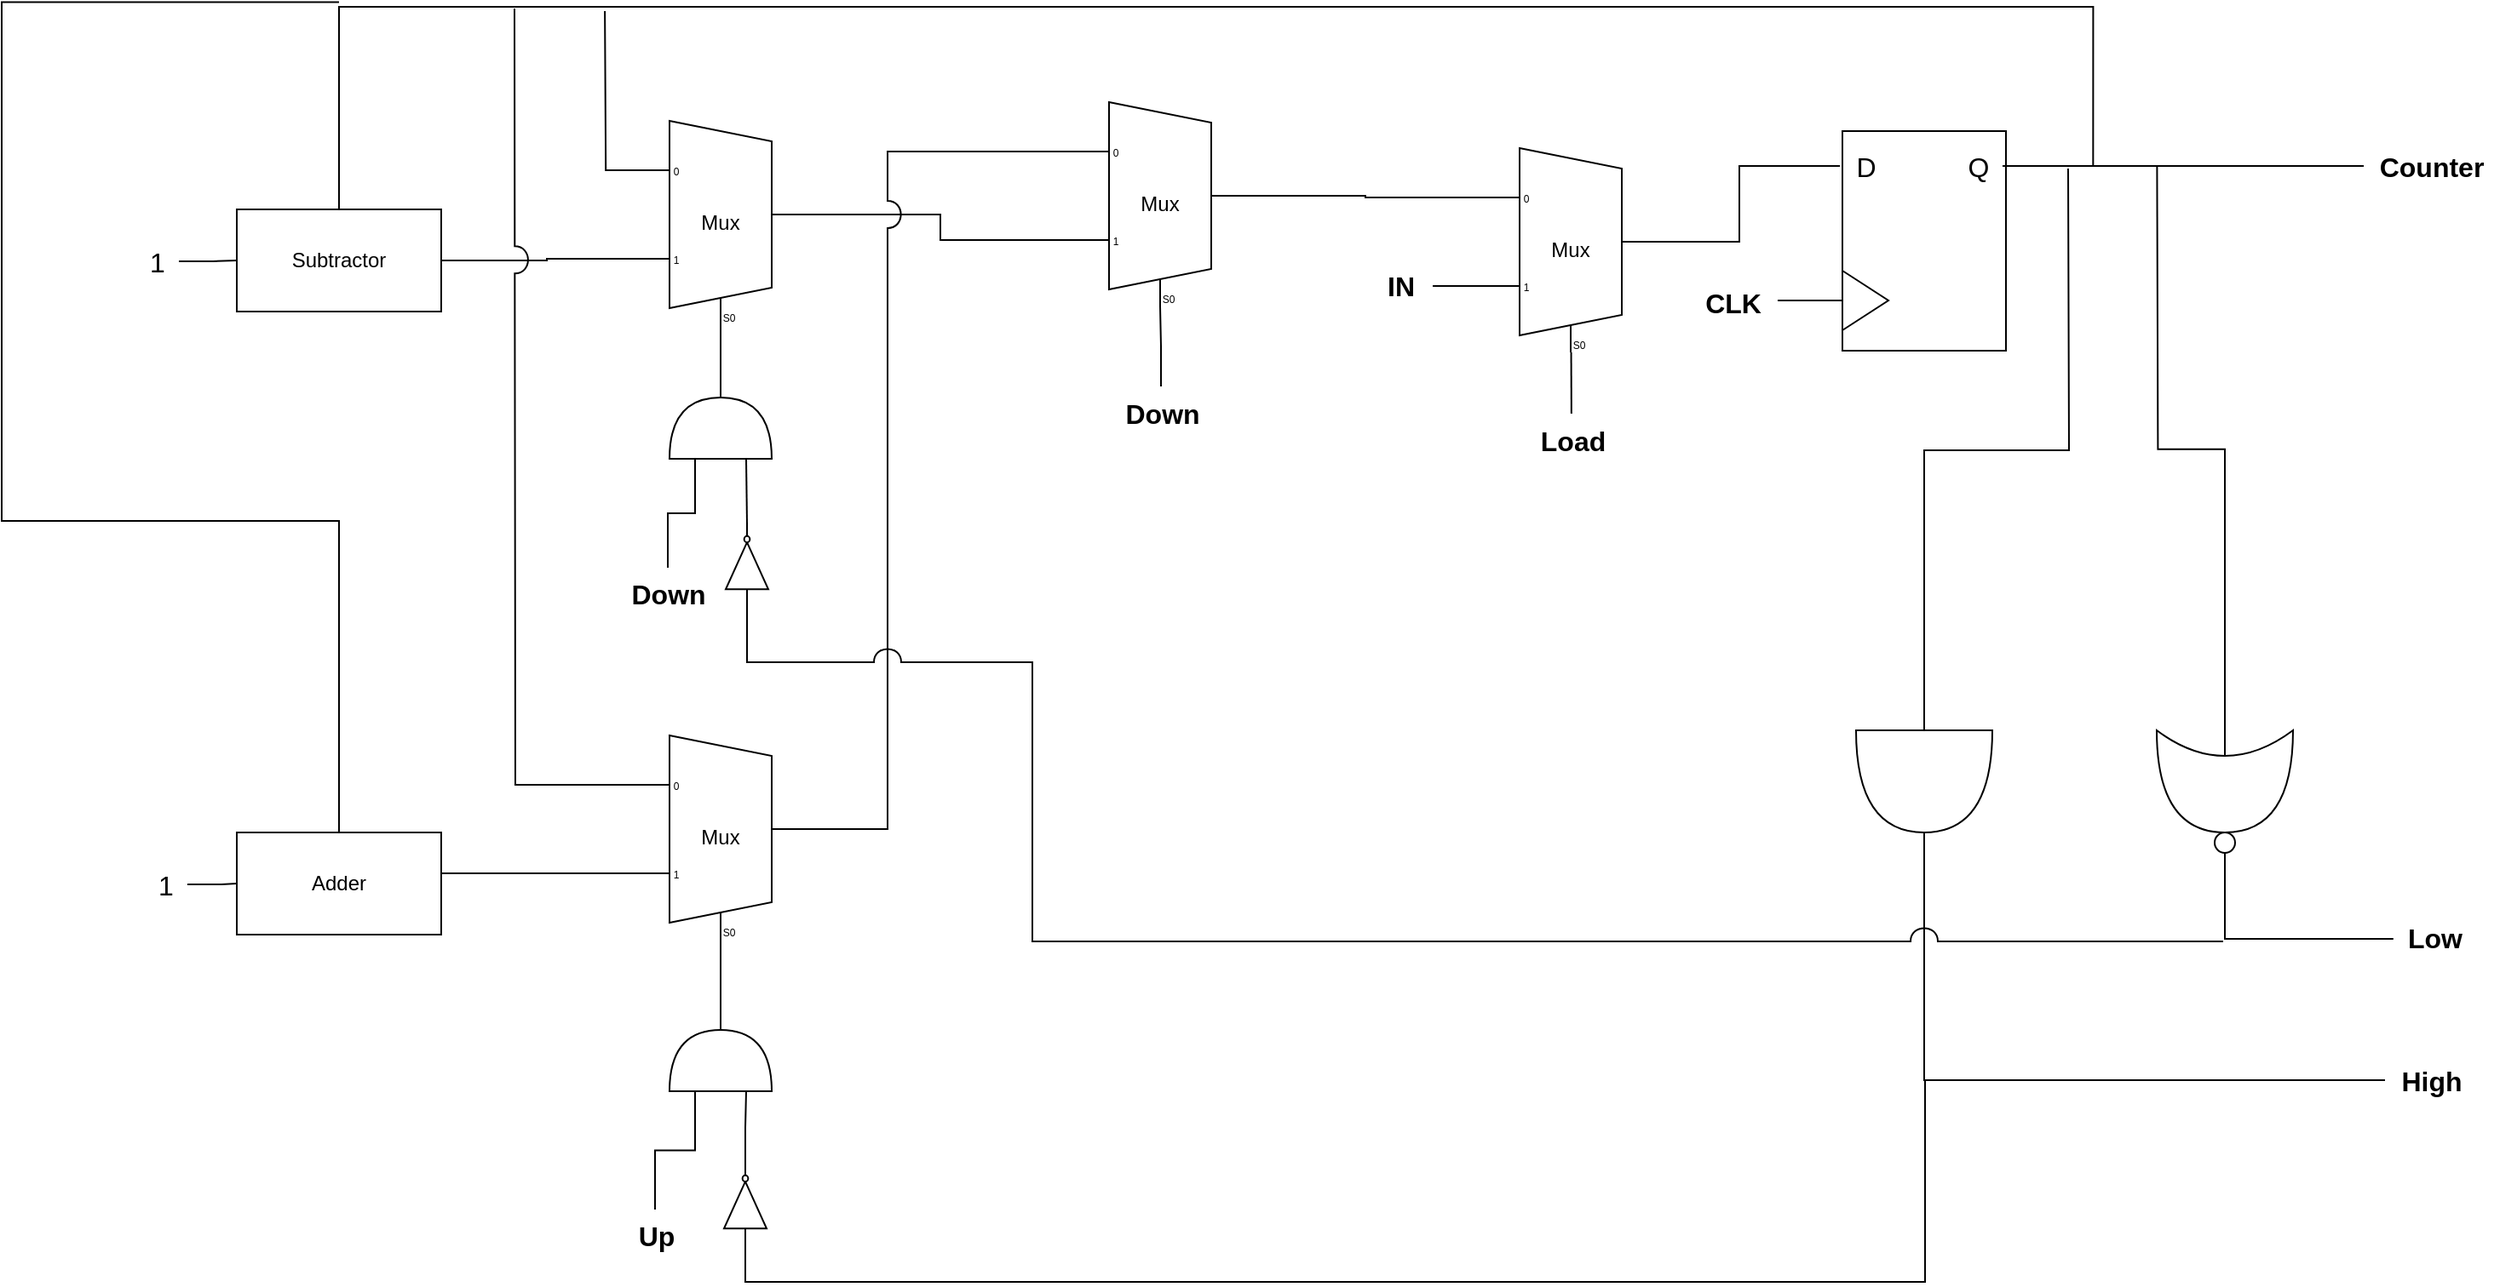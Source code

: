 <mxfile version="24.7.7" pages="2">
  <diagram name="Up_Dn_Counter" id="TVyd5RWMH1B-2b2rY6FA">
    <mxGraphModel dx="2278" dy="1428" grid="0" gridSize="10" guides="1" tooltips="1" connect="1" arrows="1" fold="1" page="0" pageScale="1" pageWidth="827" pageHeight="1169" math="0" shadow="0">
      <root>
        <mxCell id="0" />
        <mxCell id="1" parent="0" />
        <mxCell id="Ym4xe4FT287uwdKxdX6L-2" value="" style="rounded=0;whiteSpace=wrap;html=1;" parent="1" vertex="1">
          <mxGeometry x="716.5" y="-100" width="96" height="129" as="geometry" />
        </mxCell>
        <mxCell id="ZvFuY1kTVgALxDAI7tLK-1" style="edgeStyle=none;curved=1;rounded=0;orthogonalLoop=1;jettySize=auto;html=1;fontSize=12;startSize=8;endSize=8;endArrow=none;endFill=0;" edge="1" parent="1" source="Ym4xe4FT287uwdKxdX6L-3">
          <mxGeometry relative="1" as="geometry">
            <mxPoint x="678.509" y="-0.5" as="targetPoint" />
          </mxGeometry>
        </mxCell>
        <mxCell id="Ym4xe4FT287uwdKxdX6L-3" value="" style="triangle;whiteSpace=wrap;html=1;" parent="1" vertex="1">
          <mxGeometry x="716.5" y="-18" width="27" height="35" as="geometry" />
        </mxCell>
        <mxCell id="Ym4xe4FT287uwdKxdX6L-4" value="D" style="text;html=1;align=center;verticalAlign=middle;resizable=0;points=[];autosize=1;strokeColor=none;fillColor=none;fontSize=16;" parent="1" vertex="1">
          <mxGeometry x="715" y="-95" width="30" height="31" as="geometry" />
        </mxCell>
        <mxCell id="Ym4xe4FT287uwdKxdX6L-25" value="" style="rounded=0;orthogonalLoop=1;jettySize=auto;html=1;fontSize=12;startSize=8;endSize=8;endArrow=none;endFill=0;" parent="1" source="Ym4xe4FT287uwdKxdX6L-5" target="Ym4xe4FT287uwdKxdX6L-26" edge="1">
          <mxGeometry relative="1" as="geometry">
            <mxPoint x="885.5" y="-79.5" as="targetPoint" />
          </mxGeometry>
        </mxCell>
        <mxCell id="Ym4xe4FT287uwdKxdX6L-5" value="Q" style="text;html=1;align=center;verticalAlign=middle;resizable=0;points=[];autosize=1;strokeColor=none;fillColor=none;fontSize=16;" parent="1" vertex="1">
          <mxGeometry x="780.5" y="-95" width="30" height="31" as="geometry" />
        </mxCell>
        <mxCell id="uPy3z9FFIgUIdOMCj2ZU-18" style="edgeStyle=orthogonalEdgeStyle;rounded=0;orthogonalLoop=1;jettySize=auto;html=1;exitX=1;exitY=0.5;exitDx=0;exitDy=-5;exitPerimeter=0;endArrow=none;endFill=0;" parent="1" source="Ym4xe4FT287uwdKxdX6L-8" target="Ym4xe4FT287uwdKxdX6L-4" edge="1">
          <mxGeometry relative="1" as="geometry" />
        </mxCell>
        <mxCell id="Ym4xe4FT287uwdKxdX6L-8" value="Mux" style="shadow=0;dashed=0;align=center;html=1;strokeWidth=1;shape=mxgraph.electrical.abstract.mux2;whiteSpace=wrap;" parent="1" vertex="1">
          <mxGeometry x="517" y="-90" width="80" height="120" as="geometry" />
        </mxCell>
        <mxCell id="Ym4xe4FT287uwdKxdX6L-13" value="" style="edgeStyle=none;curved=1;rounded=0;orthogonalLoop=1;jettySize=auto;html=1;fontSize=12;startSize=8;endSize=8;endArrow=none;endFill=0;" parent="1" source="Ym4xe4FT287uwdKxdX6L-11" target="Ym4xe4FT287uwdKxdX6L-8" edge="1">
          <mxGeometry relative="1" as="geometry" />
        </mxCell>
        <mxCell id="Ym4xe4FT287uwdKxdX6L-11" value="&lt;font style=&quot;font-size: 16px;&quot;&gt;&lt;b&gt;Load&lt;/b&gt;&lt;/font&gt;" style="text;html=1;align=center;verticalAlign=middle;resizable=0;points=[];autosize=1;strokeColor=none;fillColor=none;fontSize=16;" parent="1" vertex="1">
          <mxGeometry x="529.5" y="66" width="56" height="31" as="geometry" />
        </mxCell>
        <mxCell id="Ym4xe4FT287uwdKxdX6L-14" value="&lt;font style=&quot;font-size: 16px;&quot;&gt;&lt;b&gt;IN&lt;/b&gt;&lt;/font&gt;" style="text;html=1;align=center;verticalAlign=middle;resizable=0;points=[];autosize=1;strokeColor=none;fillColor=none;fontSize=16;" parent="1" vertex="1">
          <mxGeometry x="440" y="-25" width="34" height="31" as="geometry" />
        </mxCell>
        <mxCell id="Ym4xe4FT287uwdKxdX6L-16" style="edgeStyle=none;curved=1;rounded=0;orthogonalLoop=1;jettySize=auto;html=1;entryX=0;entryY=0.65;entryDx=0;entryDy=3;entryPerimeter=0;fontSize=12;startSize=8;endSize=8;endArrow=none;endFill=0;" parent="1" target="Ym4xe4FT287uwdKxdX6L-8" edge="1">
          <mxGeometry relative="1" as="geometry">
            <mxPoint x="476" y="-9" as="sourcePoint" />
          </mxGeometry>
        </mxCell>
        <mxCell id="Ym4xe4FT287uwdKxdX6L-17" value="Mux" style="shadow=0;dashed=0;align=center;html=1;strokeWidth=1;shape=mxgraph.electrical.abstract.mux2;whiteSpace=wrap;" parent="1" vertex="1">
          <mxGeometry x="18" y="255" width="80" height="120" as="geometry" />
        </mxCell>
        <mxCell id="Ym4xe4FT287uwdKxdX6L-26" value="&lt;b&gt;Counter&lt;/b&gt;" style="text;html=1;align=center;verticalAlign=middle;resizable=0;points=[];autosize=1;strokeColor=none;fillColor=none;fontSize=16;" parent="1" vertex="1">
          <mxGeometry x="1022.5" y="-95" width="79" height="31" as="geometry" />
        </mxCell>
        <mxCell id="uPy3z9FFIgUIdOMCj2ZU-50" style="edgeStyle=orthogonalEdgeStyle;rounded=0;orthogonalLoop=1;jettySize=auto;html=1;exitX=0.5;exitY=0;exitDx=0;exitDy=0;endArrow=none;endFill=0;" parent="1" source="Ym4xe4FT287uwdKxdX6L-27" edge="1">
          <mxGeometry relative="1" as="geometry">
            <mxPoint x="863.667" y="-79.222" as="targetPoint" />
            <Array as="points">
              <mxPoint x="-166" y="-173" />
              <mxPoint x="864" y="-173" />
            </Array>
          </mxGeometry>
        </mxCell>
        <mxCell id="Ym4xe4FT287uwdKxdX6L-27" value="Subtractor" style="rounded=0;whiteSpace=wrap;html=1;" parent="1" vertex="1">
          <mxGeometry x="-226" y="-54" width="120" height="60" as="geometry" />
        </mxCell>
        <mxCell id="uPy3z9FFIgUIdOMCj2ZU-81" style="edgeStyle=orthogonalEdgeStyle;rounded=0;orthogonalLoop=1;jettySize=auto;html=1;endArrow=none;endFill=0;" parent="1" source="Ym4xe4FT287uwdKxdX6L-28" edge="1">
          <mxGeometry relative="1" as="geometry">
            <mxPoint x="-166.0" y="-175.778" as="targetPoint" />
            <Array as="points">
              <mxPoint x="-166" y="129" />
              <mxPoint x="-364" y="129" />
              <mxPoint x="-364" y="-176" />
            </Array>
          </mxGeometry>
        </mxCell>
        <mxCell id="Ym4xe4FT287uwdKxdX6L-28" value="Adder" style="rounded=0;whiteSpace=wrap;html=1;" parent="1" vertex="1">
          <mxGeometry x="-226" y="312" width="120" height="60" as="geometry" />
        </mxCell>
        <mxCell id="uPy3z9FFIgUIdOMCj2ZU-7" style="edgeStyle=orthogonalEdgeStyle;rounded=0;orthogonalLoop=1;jettySize=auto;html=1;entryX=0;entryY=0.65;entryDx=0;entryDy=3;entryPerimeter=0;endArrow=none;endFill=0;" parent="1" source="Ym4xe4FT287uwdKxdX6L-28" target="Ym4xe4FT287uwdKxdX6L-17" edge="1">
          <mxGeometry relative="1" as="geometry">
            <Array as="points">
              <mxPoint x="-71" y="336" />
              <mxPoint x="-71" y="336" />
            </Array>
          </mxGeometry>
        </mxCell>
        <mxCell id="uPy3z9FFIgUIdOMCj2ZU-51" style="edgeStyle=orthogonalEdgeStyle;rounded=0;orthogonalLoop=1;jettySize=auto;html=1;exitX=0;exitY=0.217;exitDx=0;exitDy=3;exitPerimeter=0;endArrow=none;endFill=0;" parent="1" source="uPy3z9FFIgUIdOMCj2ZU-13" edge="1">
          <mxGeometry relative="1" as="geometry">
            <mxPoint x="-9.939" y="-170.485" as="targetPoint" />
          </mxGeometry>
        </mxCell>
        <mxCell id="uPy3z9FFIgUIdOMCj2ZU-13" value="Mux" style="shadow=0;dashed=0;align=center;html=1;strokeWidth=1;shape=mxgraph.electrical.abstract.mux2;whiteSpace=wrap;" parent="1" vertex="1">
          <mxGeometry x="18" y="-106" width="80" height="120" as="geometry" />
        </mxCell>
        <mxCell id="uPy3z9FFIgUIdOMCj2ZU-14" style="edgeStyle=orthogonalEdgeStyle;rounded=0;orthogonalLoop=1;jettySize=auto;html=1;entryX=0;entryY=0.65;entryDx=0;entryDy=3;entryPerimeter=0;endArrow=none;endFill=0;" parent="1" source="Ym4xe4FT287uwdKxdX6L-27" target="uPy3z9FFIgUIdOMCj2ZU-13" edge="1">
          <mxGeometry relative="1" as="geometry" />
        </mxCell>
        <mxCell id="uPy3z9FFIgUIdOMCj2ZU-23" value="Mux" style="shadow=0;dashed=0;align=center;html=1;strokeWidth=1;shape=mxgraph.electrical.abstract.mux2;whiteSpace=wrap;" parent="1" vertex="1">
          <mxGeometry x="276" y="-117.0" width="80" height="120" as="geometry" />
        </mxCell>
        <mxCell id="uPy3z9FFIgUIdOMCj2ZU-32" style="edgeStyle=orthogonalEdgeStyle;rounded=0;orthogonalLoop=1;jettySize=auto;html=1;exitX=1;exitY=0.5;exitDx=0;exitDy=-5;exitPerimeter=0;entryX=0;entryY=0.217;entryDx=0;entryDy=3;entryPerimeter=0;endArrow=none;endFill=0;" parent="1" source="uPy3z9FFIgUIdOMCj2ZU-23" target="Ym4xe4FT287uwdKxdX6L-8" edge="1">
          <mxGeometry relative="1" as="geometry" />
        </mxCell>
        <mxCell id="uPy3z9FFIgUIdOMCj2ZU-44" style="edgeStyle=orthogonalEdgeStyle;rounded=0;orthogonalLoop=1;jettySize=auto;html=1;exitX=1;exitY=0.5;exitDx=0;exitDy=-5;exitPerimeter=0;entryX=0;entryY=0.65;entryDx=0;entryDy=3;entryPerimeter=0;endArrow=none;endFill=0;jumpStyle=arc;" parent="1" source="uPy3z9FFIgUIdOMCj2ZU-13" target="uPy3z9FFIgUIdOMCj2ZU-23" edge="1">
          <mxGeometry relative="1" as="geometry" />
        </mxCell>
        <mxCell id="uPy3z9FFIgUIdOMCj2ZU-52" style="edgeStyle=orthogonalEdgeStyle;rounded=0;orthogonalLoop=1;jettySize=auto;html=1;exitX=1;exitY=0.5;exitDx=0;exitDy=-5;exitPerimeter=0;entryX=0;entryY=0.217;entryDx=0;entryDy=3;entryPerimeter=0;endArrow=none;endFill=0;jumpStyle=arc;jumpSize=16;" parent="1" source="Ym4xe4FT287uwdKxdX6L-17" target="uPy3z9FFIgUIdOMCj2ZU-23" edge="1">
          <mxGeometry relative="1" as="geometry">
            <Array as="points">
              <mxPoint x="156" y="310" />
              <mxPoint x="156" y="-88" />
            </Array>
          </mxGeometry>
        </mxCell>
        <mxCell id="uPy3z9FFIgUIdOMCj2ZU-35" value="&lt;font style=&quot;font-size: 16px;&quot;&gt;&lt;b&gt;Down&lt;/b&gt;&lt;/font&gt;" style="text;html=1;align=center;verticalAlign=middle;resizable=0;points=[];autosize=1;strokeColor=none;fillColor=none;" parent="1" vertex="1">
          <mxGeometry x="285.5" y="50" width="62" height="31" as="geometry" />
        </mxCell>
        <mxCell id="uPy3z9FFIgUIdOMCj2ZU-61" value="" style="shape=or;whiteSpace=wrap;html=1;direction=north;" parent="1" vertex="1">
          <mxGeometry x="28" y="428" width="60" height="36" as="geometry" />
        </mxCell>
        <mxCell id="uPy3z9FFIgUIdOMCj2ZU-62" value="&lt;font style=&quot;font-size: 16px;&quot;&gt;&lt;b&gt;Up&lt;/b&gt;&lt;/font&gt;" style="text;html=1;align=center;verticalAlign=middle;resizable=0;points=[];autosize=1;strokeColor=none;fillColor=none;" parent="1" vertex="1">
          <mxGeometry y="533.5" width="39" height="31" as="geometry" />
        </mxCell>
        <mxCell id="uPy3z9FFIgUIdOMCj2ZU-93" style="edgeStyle=orthogonalEdgeStyle;rounded=0;orthogonalLoop=1;jettySize=auto;html=1;exitX=0;exitY=0.5;exitDx=0;exitDy=0;exitPerimeter=0;endArrow=none;endFill=0;" parent="1" source="uPy3z9FFIgUIdOMCj2ZU-63" edge="1">
          <mxGeometry relative="1" as="geometry">
            <mxPoint x="765" y="458" as="targetPoint" />
            <mxPoint x="72" y="555.5" as="sourcePoint" />
            <Array as="points">
              <mxPoint x="73" y="576" />
              <mxPoint x="765" y="576" />
            </Array>
          </mxGeometry>
        </mxCell>
        <mxCell id="uPy3z9FFIgUIdOMCj2ZU-63" value="" style="verticalLabelPosition=bottom;shadow=0;dashed=0;align=center;html=1;verticalAlign=top;shape=mxgraph.electrical.logic_gates.inverter_2;direction=north;" parent="1" vertex="1">
          <mxGeometry x="60" y="506.5" width="25" height="46" as="geometry" />
        </mxCell>
        <mxCell id="uPy3z9FFIgUIdOMCj2ZU-66" style="edgeStyle=orthogonalEdgeStyle;rounded=0;orthogonalLoop=1;jettySize=auto;html=1;entryX=0;entryY=0.25;entryDx=0;entryDy=0;entryPerimeter=0;endArrow=none;endFill=0;" parent="1" source="uPy3z9FFIgUIdOMCj2ZU-62" target="uPy3z9FFIgUIdOMCj2ZU-61" edge="1">
          <mxGeometry relative="1" as="geometry" />
        </mxCell>
        <mxCell id="uPy3z9FFIgUIdOMCj2ZU-67" style="edgeStyle=orthogonalEdgeStyle;rounded=0;orthogonalLoop=1;jettySize=auto;html=1;exitX=1;exitY=0.5;exitDx=0;exitDy=0;exitPerimeter=0;entryX=0;entryY=0.75;entryDx=0;entryDy=0;entryPerimeter=0;endArrow=none;endFill=0;" parent="1" source="uPy3z9FFIgUIdOMCj2ZU-63" target="uPy3z9FFIgUIdOMCj2ZU-61" edge="1">
          <mxGeometry relative="1" as="geometry" />
        </mxCell>
        <mxCell id="uPy3z9FFIgUIdOMCj2ZU-68" style="edgeStyle=orthogonalEdgeStyle;rounded=0;orthogonalLoop=1;jettySize=auto;html=1;entryX=0.375;entryY=1;entryDx=10;entryDy=0;entryPerimeter=0;endArrow=none;endFill=0;" parent="1" source="uPy3z9FFIgUIdOMCj2ZU-61" target="Ym4xe4FT287uwdKxdX6L-17" edge="1">
          <mxGeometry relative="1" as="geometry" />
        </mxCell>
        <mxCell id="uPy3z9FFIgUIdOMCj2ZU-69" value="" style="shape=or;whiteSpace=wrap;html=1;direction=north;" parent="1" vertex="1">
          <mxGeometry x="28" y="56.5" width="60" height="36" as="geometry" />
        </mxCell>
        <mxCell id="uPy3z9FFIgUIdOMCj2ZU-70" value="&lt;font style=&quot;font-size: 16px;&quot;&gt;&lt;b&gt;Down&lt;/b&gt;&lt;/font&gt;" style="text;html=1;align=center;verticalAlign=middle;resizable=0;points=[];autosize=1;strokeColor=none;fillColor=none;" parent="1" vertex="1">
          <mxGeometry x="-4" y="156.5" width="62" height="31" as="geometry" />
        </mxCell>
        <mxCell id="uPy3z9FFIgUIdOMCj2ZU-71" value="" style="verticalLabelPosition=bottom;shadow=0;dashed=0;align=center;html=1;verticalAlign=top;shape=mxgraph.electrical.logic_gates.inverter_2;direction=north;" parent="1" vertex="1">
          <mxGeometry x="61" y="131" width="25" height="46" as="geometry" />
        </mxCell>
        <mxCell id="uPy3z9FFIgUIdOMCj2ZU-75" style="edgeStyle=orthogonalEdgeStyle;rounded=0;orthogonalLoop=1;jettySize=auto;html=1;exitX=1;exitY=0.5;exitDx=0;exitDy=0;exitPerimeter=0;entryX=0;entryY=0.75;entryDx=0;entryDy=0;entryPerimeter=0;endArrow=none;endFill=0;" parent="1" source="uPy3z9FFIgUIdOMCj2ZU-71" target="uPy3z9FFIgUIdOMCj2ZU-69" edge="1">
          <mxGeometry relative="1" as="geometry" />
        </mxCell>
        <mxCell id="uPy3z9FFIgUIdOMCj2ZU-76" style="edgeStyle=orthogonalEdgeStyle;rounded=0;orthogonalLoop=1;jettySize=auto;html=1;entryX=0.375;entryY=1;entryDx=10;entryDy=0;entryPerimeter=0;endArrow=none;endFill=0;" parent="1" source="uPy3z9FFIgUIdOMCj2ZU-69" target="uPy3z9FFIgUIdOMCj2ZU-13" edge="1">
          <mxGeometry relative="1" as="geometry" />
        </mxCell>
        <mxCell id="uPy3z9FFIgUIdOMCj2ZU-77" style="edgeStyle=orthogonalEdgeStyle;rounded=0;orthogonalLoop=1;jettySize=auto;html=1;entryX=0;entryY=0.25;entryDx=0;entryDy=0;entryPerimeter=0;endArrow=none;endFill=0;" parent="1" source="uPy3z9FFIgUIdOMCj2ZU-70" target="uPy3z9FFIgUIdOMCj2ZU-69" edge="1">
          <mxGeometry relative="1" as="geometry" />
        </mxCell>
        <mxCell id="uPy3z9FFIgUIdOMCj2ZU-82" style="edgeStyle=orthogonalEdgeStyle;rounded=0;orthogonalLoop=1;jettySize=auto;html=1;entryX=0.375;entryY=1;entryDx=10;entryDy=0;entryPerimeter=0;endArrow=none;endFill=0;" parent="1" source="uPy3z9FFIgUIdOMCj2ZU-35" target="uPy3z9FFIgUIdOMCj2ZU-23" edge="1">
          <mxGeometry relative="1" as="geometry" />
        </mxCell>
        <mxCell id="uPy3z9FFIgUIdOMCj2ZU-84" value="" style="edgeStyle=orthogonalEdgeStyle;rounded=0;orthogonalLoop=1;jettySize=auto;html=1;endArrow=none;endFill=0;" parent="1" source="uPy3z9FFIgUIdOMCj2ZU-83" target="Ym4xe4FT287uwdKxdX6L-27" edge="1">
          <mxGeometry relative="1" as="geometry" />
        </mxCell>
        <mxCell id="uPy3z9FFIgUIdOMCj2ZU-83" value="&lt;font style=&quot;font-size: 16px;&quot;&gt;1&lt;/font&gt;" style="text;html=1;align=center;verticalAlign=middle;resizable=0;points=[];autosize=1;strokeColor=none;fillColor=none;" parent="1" vertex="1">
          <mxGeometry x="-287" y="-39" width="27" height="31" as="geometry" />
        </mxCell>
        <mxCell id="uPy3z9FFIgUIdOMCj2ZU-86" value="" style="edgeStyle=orthogonalEdgeStyle;rounded=0;orthogonalLoop=1;jettySize=auto;html=1;endArrow=none;endFill=0;" parent="1" source="uPy3z9FFIgUIdOMCj2ZU-85" target="Ym4xe4FT287uwdKxdX6L-28" edge="1">
          <mxGeometry relative="1" as="geometry" />
        </mxCell>
        <mxCell id="uPy3z9FFIgUIdOMCj2ZU-85" value="&lt;font style=&quot;font-size: 16px;&quot;&gt;1&lt;/font&gt;" style="text;html=1;align=center;verticalAlign=middle;resizable=0;points=[];autosize=1;strokeColor=none;fillColor=none;" parent="1" vertex="1">
          <mxGeometry x="-282" y="327" width="27" height="31" as="geometry" />
        </mxCell>
        <mxCell id="uPy3z9FFIgUIdOMCj2ZU-88" style="edgeStyle=orthogonalEdgeStyle;rounded=0;orthogonalLoop=1;jettySize=auto;html=1;exitX=0;exitY=0.5;exitDx=0;exitDy=0;exitPerimeter=0;endArrow=none;endFill=0;" parent="1" source="uPy3z9FFIgUIdOMCj2ZU-87" edge="1">
          <mxGeometry relative="1" as="geometry">
            <mxPoint x="849" y="-78" as="targetPoint" />
          </mxGeometry>
        </mxCell>
        <mxCell id="uPy3z9FFIgUIdOMCj2ZU-87" value="" style="shape=or;whiteSpace=wrap;html=1;direction=south;" parent="1" vertex="1">
          <mxGeometry x="724.5" y="252" width="80" height="60" as="geometry" />
        </mxCell>
        <mxCell id="uPy3z9FFIgUIdOMCj2ZU-89" value="&lt;font style=&quot;font-size: 16px;&quot;&gt;&lt;b&gt;High&lt;/b&gt;&lt;/font&gt;" style="text;html=1;align=center;verticalAlign=middle;resizable=0;points=[];autosize=1;strokeColor=none;fillColor=none;" parent="1" vertex="1">
          <mxGeometry x="1035" y="442" width="54" height="31" as="geometry" />
        </mxCell>
        <mxCell id="uPy3z9FFIgUIdOMCj2ZU-90" style="edgeStyle=orthogonalEdgeStyle;rounded=0;orthogonalLoop=1;jettySize=auto;html=1;entryX=1;entryY=0.5;entryDx=0;entryDy=0;entryPerimeter=0;endArrow=none;endFill=0;" parent="1" source="uPy3z9FFIgUIdOMCj2ZU-89" target="uPy3z9FFIgUIdOMCj2ZU-87" edge="1">
          <mxGeometry relative="1" as="geometry" />
        </mxCell>
        <mxCell id="uPy3z9FFIgUIdOMCj2ZU-108" style="edgeStyle=orthogonalEdgeStyle;rounded=0;orthogonalLoop=1;jettySize=auto;html=1;endArrow=none;endFill=0;exitX=0.25;exitY=0.5;exitDx=0;exitDy=0;exitPerimeter=0;" parent="1" source="uPy3z9FFIgUIdOMCj2ZU-106" edge="1">
          <mxGeometry relative="1" as="geometry">
            <mxPoint x="901.196" y="-79.157" as="targetPoint" />
          </mxGeometry>
        </mxCell>
        <mxCell id="uPy3z9FFIgUIdOMCj2ZU-106" value="" style="shape=xor;whiteSpace=wrap;html=1;direction=south;" parent="1" vertex="1">
          <mxGeometry x="901" y="252" width="80" height="60" as="geometry" />
        </mxCell>
        <mxCell id="uPy3z9FFIgUIdOMCj2ZU-112" style="edgeStyle=orthogonalEdgeStyle;rounded=0;orthogonalLoop=1;jettySize=auto;html=1;entryX=0.018;entryY=0.531;entryDx=0;entryDy=0;entryPerimeter=0;endArrow=none;endFill=0;exitX=0.5;exitY=1;exitDx=0;exitDy=0;" parent="1" source="uPy3z9FFIgUIdOMCj2ZU-107" target="uPy3z9FFIgUIdOMCj2ZU-110" edge="1">
          <mxGeometry relative="1" as="geometry" />
        </mxCell>
        <mxCell id="uPy3z9FFIgUIdOMCj2ZU-107" value="" style="ellipse;whiteSpace=wrap;html=1;aspect=fixed;" parent="1" vertex="1">
          <mxGeometry x="935" y="312" width="12" height="12" as="geometry" />
        </mxCell>
        <mxCell id="uPy3z9FFIgUIdOMCj2ZU-110" value="&lt;font style=&quot;font-size: 16px;&quot;&gt;&lt;b&gt;Low&lt;/b&gt;&lt;/font&gt;" style="text;html=1;align=center;verticalAlign=middle;resizable=0;points=[];autosize=1;strokeColor=none;fillColor=none;" parent="1" vertex="1">
          <mxGeometry x="1039" y="358" width="50" height="31" as="geometry" />
        </mxCell>
        <mxCell id="uPy3z9FFIgUIdOMCj2ZU-114" style="edgeStyle=orthogonalEdgeStyle;rounded=0;orthogonalLoop=1;jettySize=auto;html=1;exitX=0;exitY=0.5;exitDx=0;exitDy=0;exitPerimeter=0;endArrow=none;endFill=0;jumpStyle=arc;jumpSize=16;" parent="1" source="uPy3z9FFIgUIdOMCj2ZU-71" edge="1">
          <mxGeometry relative="1" as="geometry">
            <mxPoint x="940" y="376" as="targetPoint" />
            <Array as="points">
              <mxPoint x="74" y="212" />
              <mxPoint x="241" y="212" />
              <mxPoint x="241" y="376" />
            </Array>
          </mxGeometry>
        </mxCell>
        <mxCell id="uPy3z9FFIgUIdOMCj2ZU-53" style="edgeStyle=orthogonalEdgeStyle;rounded=0;orthogonalLoop=1;jettySize=auto;html=1;exitX=0;exitY=0.217;exitDx=0;exitDy=3;exitPerimeter=0;endArrow=none;endFill=0;jumpStyle=arc;jumpSize=16;" parent="1" source="Ym4xe4FT287uwdKxdX6L-17" edge="1">
          <mxGeometry relative="1" as="geometry">
            <mxPoint x="-63" y="-172" as="targetPoint" />
          </mxGeometry>
        </mxCell>
        <mxCell id="ZvFuY1kTVgALxDAI7tLK-2" value="&lt;b&gt;CLK&lt;/b&gt;" style="text;html=1;align=center;verticalAlign=middle;resizable=0;points=[];autosize=1;strokeColor=none;fillColor=none;fontSize=16;" vertex="1" parent="1">
          <mxGeometry x="626.5" y="-14.5" width="51" height="31" as="geometry" />
        </mxCell>
      </root>
    </mxGraphModel>
  </diagram>
  <diagram id="p5pVUPGIH6F78VXu6Z0O" name="ALU_16B">
    <mxGraphModel dx="2944" dy="2554" grid="0" gridSize="10" guides="1" tooltips="1" connect="1" arrows="1" fold="1" page="0" pageScale="1" pageWidth="827" pageHeight="1169" math="0" shadow="0">
      <root>
        <mxCell id="0" />
        <mxCell id="1" parent="0" />
        <mxCell id="dI03uZt3L8Q1S9gdigus-5" style="edgeStyle=none;curved=1;rounded=0;orthogonalLoop=1;jettySize=auto;html=1;fontSize=12;startSize=8;endSize=8;endArrow=none;endFill=0;" edge="1" parent="1" source="qCPQK1EpVbC_cSyR7Dvy-1">
          <mxGeometry relative="1" as="geometry">
            <mxPoint x="1078.957" y="182.5" as="targetPoint" />
          </mxGeometry>
        </mxCell>
        <mxCell id="qCPQK1EpVbC_cSyR7Dvy-1" value="" style="rounded=0;whiteSpace=wrap;html=1;" vertex="1" parent="1">
          <mxGeometry x="901.5" y="118" width="96" height="129" as="geometry" />
        </mxCell>
        <mxCell id="qCPQK1EpVbC_cSyR7Dvy-2" value="" style="triangle;whiteSpace=wrap;html=1;" vertex="1" parent="1">
          <mxGeometry x="901.5" y="200" width="27" height="35" as="geometry" />
        </mxCell>
        <mxCell id="qCPQK1EpVbC_cSyR7Dvy-3" value="D" style="text;html=1;align=center;verticalAlign=middle;resizable=0;points=[];autosize=1;strokeColor=none;fillColor=none;fontSize=16;" vertex="1" parent="1">
          <mxGeometry x="900" y="123" width="30" height="31" as="geometry" />
        </mxCell>
        <mxCell id="qCPQK1EpVbC_cSyR7Dvy-4" value="Q" style="text;html=1;align=center;verticalAlign=middle;resizable=0;points=[];autosize=1;strokeColor=none;fillColor=none;fontSize=16;" vertex="1" parent="1">
          <mxGeometry x="965.5" y="123" width="30" height="31" as="geometry" />
        </mxCell>
        <mxCell id="dI03uZt3L8Q1S9gdigus-2" style="edgeStyle=none;curved=0;rounded=0;orthogonalLoop=1;jettySize=auto;html=1;exitX=1;exitY=0.5;exitDx=0;exitDy=-5;exitPerimeter=0;entryX=0.031;entryY=0.563;entryDx=0;entryDy=0;entryPerimeter=0;fontSize=12;startSize=8;endSize=8;endArrow=none;endFill=0;" edge="1" parent="1" target="qCPQK1EpVbC_cSyR7Dvy-3">
          <mxGeometry relative="1" as="geometry">
            <mxPoint x="718" y="140.5" as="sourcePoint" />
            <Array as="points">
              <mxPoint x="732" y="140" />
            </Array>
          </mxGeometry>
        </mxCell>
        <mxCell id="dI03uZt3L8Q1S9gdigus-4" style="edgeStyle=none;curved=1;rounded=0;orthogonalLoop=1;jettySize=auto;html=1;entryX=0;entryY=0.5;entryDx=0;entryDy=0;fontSize=12;startSize=8;endSize=8;endArrow=none;endFill=0;" edge="1" parent="1" source="dI03uZt3L8Q1S9gdigus-3" target="qCPQK1EpVbC_cSyR7Dvy-2">
          <mxGeometry relative="1" as="geometry" />
        </mxCell>
        <mxCell id="dI03uZt3L8Q1S9gdigus-3" value="&lt;b&gt;CLK&lt;/b&gt;" style="text;html=1;align=center;verticalAlign=middle;resizable=0;points=[];autosize=1;strokeColor=none;fillColor=none;fontSize=16;" vertex="1" parent="1">
          <mxGeometry x="805" y="202" width="51" height="31" as="geometry" />
        </mxCell>
        <mxCell id="dI03uZt3L8Q1S9gdigus-6" value="&lt;b&gt;ALU_OUT&lt;/b&gt;" style="text;html=1;align=center;verticalAlign=middle;resizable=0;points=[];autosize=1;strokeColor=none;fillColor=none;fontSize=16;" vertex="1" parent="1">
          <mxGeometry x="1083" y="167" width="94" height="31" as="geometry" />
        </mxCell>
        <mxCell id="dI03uZt3L8Q1S9gdigus-264" style="edgeStyle=none;curved=0;rounded=0;orthogonalLoop=1;jettySize=auto;html=1;fontSize=12;startSize=8;endSize=8;endArrow=none;endFill=0;" edge="1" parent="1" source="dI03uZt3L8Q1S9gdigus-12">
          <mxGeometry relative="1" as="geometry">
            <mxPoint x="720.691" y="140.309" as="targetPoint" />
            <Array as="points">
              <mxPoint x="661" y="111" />
              <mxPoint x="661" y="140" />
            </Array>
          </mxGeometry>
        </mxCell>
        <mxCell id="dI03uZt3L8Q1S9gdigus-12" value="" style="group;movable=1;resizable=1;rotatable=1;deletable=1;editable=1;locked=0;connectable=1;points=[[0,0.06,0,0,0],[0,0.12,0,0,0],[0,0.18,0,0,0],[0,0.24,0,0,0],[0,0.29,0,0,0],[0,0.35,0,0,0],[0,0.41,0,0,0],[0,0.47,0,0,0],[0,0.53,0,0,0],[0,0.59,0,0,0],[0,0.65,0,0,0],[0,0.71,0,0,0],[0,0.76,0,0,0],[0,0.82,0,0,0],[0,0.88,0,0,0],[0,0.94,0,0,0],[0.5,1,0,0,0]];" vertex="1" connectable="0" parent="1">
          <mxGeometry x="517" y="-24" width="103" height="264" as="geometry" />
        </mxCell>
        <mxCell id="dI03uZt3L8Q1S9gdigus-8" value="" style="endArrow=none;html=1;rounded=0;fontSize=12;startSize=8;endSize=8;curved=1;" edge="1" parent="dI03uZt3L8Q1S9gdigus-12">
          <mxGeometry width="50" height="50" relative="1" as="geometry">
            <mxPoint as="sourcePoint" />
            <mxPoint x="103.0" y="42.452" as="targetPoint" />
          </mxGeometry>
        </mxCell>
        <mxCell id="dI03uZt3L8Q1S9gdigus-9" value="" style="endArrow=none;html=1;rounded=0;fontSize=12;startSize=8;endSize=8;curved=1;" edge="1" parent="dI03uZt3L8Q1S9gdigus-12">
          <mxGeometry width="50" height="50" relative="1" as="geometry">
            <mxPoint x="1.411" y="264.0" as="sourcePoint" />
            <mxPoint x="1.411" as="targetPoint" />
          </mxGeometry>
        </mxCell>
        <mxCell id="dI03uZt3L8Q1S9gdigus-10" value="" style="endArrow=none;html=1;rounded=0;fontSize=12;startSize=8;endSize=8;curved=1;" edge="1" parent="dI03uZt3L8Q1S9gdigus-12">
          <mxGeometry width="50" height="50" relative="1" as="geometry">
            <mxPoint x="1.411" y="262.673" as="sourcePoint" />
            <mxPoint x="103.0" y="220.221" as="targetPoint" />
          </mxGeometry>
        </mxCell>
        <mxCell id="dI03uZt3L8Q1S9gdigus-11" value="" style="endArrow=none;html=1;rounded=0;fontSize=12;startSize=8;endSize=8;curved=1;" edge="1" parent="dI03uZt3L8Q1S9gdigus-12">
          <mxGeometry width="50" height="50" relative="1" as="geometry">
            <mxPoint x="103.0" y="221.548" as="sourcePoint" />
            <mxPoint x="103.0" y="42.452" as="targetPoint" />
          </mxGeometry>
        </mxCell>
        <mxCell id="dI03uZt3L8Q1S9gdigus-263" value="MUX&lt;div&gt;16 to 1&lt;/div&gt;" style="text;html=1;align=center;verticalAlign=middle;resizable=0;points=[];autosize=1;strokeColor=none;fillColor=none;fontSize=16;" vertex="1" parent="dI03uZt3L8Q1S9gdigus-12">
          <mxGeometry x="18" y="112" width="67" height="50" as="geometry" />
        </mxCell>
        <mxCell id="dI03uZt3L8Q1S9gdigus-31" value="Multiplier" style="rounded=0;whiteSpace=wrap;html=1;" vertex="1" parent="1">
          <mxGeometry x="-17" y="-278" width="71" height="32" as="geometry" />
        </mxCell>
        <mxCell id="dI03uZt3L8Q1S9gdigus-32" value="Divider" style="rounded=0;whiteSpace=wrap;html=1;" vertex="1" parent="1">
          <mxGeometry x="-17" y="-206" width="71" height="32" as="geometry" />
        </mxCell>
        <mxCell id="dI03uZt3L8Q1S9gdigus-38" value="Comparator" style="rounded=0;whiteSpace=wrap;html=1;" vertex="1" parent="1">
          <mxGeometry x="-21" y="488" width="71" height="32" as="geometry" />
        </mxCell>
        <mxCell id="dI03uZt3L8Q1S9gdigus-116" value="" style="group" vertex="1" connectable="0" parent="1">
          <mxGeometry x="-19" y="694" width="290" height="32" as="geometry" />
        </mxCell>
        <mxCell id="dI03uZt3L8Q1S9gdigus-80" value="" style="rounded=0;whiteSpace=wrap;html=1;points=[[0.06,0,0,0,0],[0.06,1,0,0,0],[0.13,0,0,0,0],[0.13,1,0,0,0],[0.19,0,0,0,0],[0.19,1,0,0,0],[0.25,0,0,0,0],[0.25,1,0,0,0],[0.31,0,0,0,0],[0.31,1,0,0,0],[0.38,0,0,0,0],[0.38,1,0,0,0],[0.44,0,0,0,0],[0.44,1,0,0,0],[0.5,0,0,0,0],[0.5,1,0,0,0],[0.56,0,0,0,0],[0.56,1,0,0,0],[0.63,0,0,0,0],[0.63,1,0,0,0],[0.69,0,0,0,0],[0.69,1,0,0,0],[0.75,0,0,0,0],[0.75,1,0,0,0],[0.81,0,0,0,0],[0.81,1,0,0,0],[0.88,0,0,0,0],[0.88,1,0,0,0],[0.94,0,0,0,0],[0.94,1,0,0,0]];" vertex="1" parent="dI03uZt3L8Q1S9gdigus-116">
          <mxGeometry x="6" width="284" height="32" as="geometry" />
        </mxCell>
        <mxCell id="dI03uZt3L8Q1S9gdigus-82" value="" style="endArrow=none;html=1;rounded=0;fontSize=12;startSize=8;endSize=8;curved=1;exitX=0.06;exitY=0;exitDx=0;exitDy=0;exitPerimeter=0;entryX=0.06;entryY=1;entryDx=0;entryDy=0;entryPerimeter=0;" edge="1" parent="dI03uZt3L8Q1S9gdigus-116" source="dI03uZt3L8Q1S9gdigus-80" target="dI03uZt3L8Q1S9gdigus-80">
          <mxGeometry width="50" height="50" relative="1" as="geometry">
            <mxPoint x="16" y="81" as="sourcePoint" />
            <mxPoint x="255" y="81" as="targetPoint" />
          </mxGeometry>
        </mxCell>
        <mxCell id="dI03uZt3L8Q1S9gdigus-83" value="" style="endArrow=none;html=1;rounded=0;fontSize=12;startSize=8;endSize=8;curved=1;exitX=0.13;exitY=0;exitDx=0;exitDy=0;exitPerimeter=0;entryX=0.13;entryY=1;entryDx=0;entryDy=0;entryPerimeter=0;" edge="1" parent="dI03uZt3L8Q1S9gdigus-116" source="dI03uZt3L8Q1S9gdigus-80" target="dI03uZt3L8Q1S9gdigus-80">
          <mxGeometry width="50" height="50" relative="1" as="geometry">
            <mxPoint x="26" y="91" as="sourcePoint" />
            <mxPoint x="265" y="91" as="targetPoint" />
          </mxGeometry>
        </mxCell>
        <mxCell id="dI03uZt3L8Q1S9gdigus-84" value="" style="endArrow=none;html=1;rounded=0;fontSize=12;startSize=8;endSize=8;curved=1;exitX=0.19;exitY=0;exitDx=0;exitDy=0;exitPerimeter=0;entryX=0.19;entryY=1;entryDx=0;entryDy=0;entryPerimeter=0;" edge="1" parent="dI03uZt3L8Q1S9gdigus-116" source="dI03uZt3L8Q1S9gdigus-80" target="dI03uZt3L8Q1S9gdigus-80">
          <mxGeometry width="50" height="50" relative="1" as="geometry">
            <mxPoint x="36" y="101" as="sourcePoint" />
            <mxPoint x="275" y="101" as="targetPoint" />
          </mxGeometry>
        </mxCell>
        <mxCell id="dI03uZt3L8Q1S9gdigus-85" value="" style="endArrow=none;html=1;rounded=0;fontSize=12;startSize=8;endSize=8;curved=1;exitX=0.25;exitY=0;exitDx=0;exitDy=0;exitPerimeter=0;entryX=0.25;entryY=1;entryDx=0;entryDy=0;entryPerimeter=0;" edge="1" parent="dI03uZt3L8Q1S9gdigus-116" source="dI03uZt3L8Q1S9gdigus-80" target="dI03uZt3L8Q1S9gdigus-80">
          <mxGeometry width="50" height="50" relative="1" as="geometry">
            <mxPoint x="46" y="111" as="sourcePoint" />
            <mxPoint x="285" y="111" as="targetPoint" />
          </mxGeometry>
        </mxCell>
        <mxCell id="dI03uZt3L8Q1S9gdigus-86" value="" style="endArrow=none;html=1;rounded=0;fontSize=12;startSize=8;endSize=8;curved=1;exitX=0.31;exitY=0;exitDx=0;exitDy=0;exitPerimeter=0;entryX=0.31;entryY=1;entryDx=0;entryDy=0;entryPerimeter=0;" edge="1" parent="dI03uZt3L8Q1S9gdigus-116" source="dI03uZt3L8Q1S9gdigus-80" target="dI03uZt3L8Q1S9gdigus-80">
          <mxGeometry width="50" height="50" relative="1" as="geometry">
            <mxPoint x="56" y="121" as="sourcePoint" />
            <mxPoint x="295" y="121" as="targetPoint" />
          </mxGeometry>
        </mxCell>
        <mxCell id="dI03uZt3L8Q1S9gdigus-87" value="" style="endArrow=none;html=1;rounded=0;fontSize=12;startSize=8;endSize=8;curved=1;exitX=0.38;exitY=0;exitDx=0;exitDy=0;exitPerimeter=0;entryX=0.38;entryY=1;entryDx=0;entryDy=0;entryPerimeter=0;" edge="1" parent="dI03uZt3L8Q1S9gdigus-116" source="dI03uZt3L8Q1S9gdigus-80" target="dI03uZt3L8Q1S9gdigus-80">
          <mxGeometry width="50" height="50" relative="1" as="geometry">
            <mxPoint x="66" y="131" as="sourcePoint" />
            <mxPoint x="305" y="131" as="targetPoint" />
          </mxGeometry>
        </mxCell>
        <mxCell id="dI03uZt3L8Q1S9gdigus-88" value="" style="endArrow=none;html=1;rounded=0;fontSize=12;startSize=8;endSize=8;curved=1;exitX=0.44;exitY=0;exitDx=0;exitDy=0;exitPerimeter=0;entryX=0.44;entryY=1;entryDx=0;entryDy=0;entryPerimeter=0;" edge="1" parent="dI03uZt3L8Q1S9gdigus-116" source="dI03uZt3L8Q1S9gdigus-80" target="dI03uZt3L8Q1S9gdigus-80">
          <mxGeometry width="50" height="50" relative="1" as="geometry">
            <mxPoint x="76" y="141" as="sourcePoint" />
            <mxPoint x="315" y="141" as="targetPoint" />
          </mxGeometry>
        </mxCell>
        <mxCell id="dI03uZt3L8Q1S9gdigus-89" value="" style="endArrow=none;html=1;rounded=0;fontSize=12;startSize=8;endSize=8;curved=1;exitX=0.5;exitY=0;exitDx=0;exitDy=0;exitPerimeter=0;entryX=0.5;entryY=1;entryDx=0;entryDy=0;entryPerimeter=0;" edge="1" parent="dI03uZt3L8Q1S9gdigus-116" source="dI03uZt3L8Q1S9gdigus-80" target="dI03uZt3L8Q1S9gdigus-80">
          <mxGeometry width="50" height="50" relative="1" as="geometry">
            <mxPoint x="86" y="151" as="sourcePoint" />
            <mxPoint x="325" y="151" as="targetPoint" />
          </mxGeometry>
        </mxCell>
        <mxCell id="dI03uZt3L8Q1S9gdigus-90" value="" style="endArrow=none;html=1;rounded=0;fontSize=12;startSize=8;endSize=8;curved=1;exitX=0.56;exitY=0;exitDx=0;exitDy=0;exitPerimeter=0;entryX=0.56;entryY=1;entryDx=0;entryDy=0;entryPerimeter=0;" edge="1" parent="dI03uZt3L8Q1S9gdigus-116" source="dI03uZt3L8Q1S9gdigus-80" target="dI03uZt3L8Q1S9gdigus-80">
          <mxGeometry width="50" height="50" relative="1" as="geometry">
            <mxPoint x="96" y="161" as="sourcePoint" />
            <mxPoint x="335" y="161" as="targetPoint" />
          </mxGeometry>
        </mxCell>
        <mxCell id="dI03uZt3L8Q1S9gdigus-91" value="" style="endArrow=none;html=1;rounded=0;fontSize=12;startSize=8;endSize=8;curved=1;exitX=0.63;exitY=0;exitDx=0;exitDy=0;exitPerimeter=0;entryX=0.63;entryY=1;entryDx=0;entryDy=0;entryPerimeter=0;" edge="1" parent="dI03uZt3L8Q1S9gdigus-116" source="dI03uZt3L8Q1S9gdigus-80" target="dI03uZt3L8Q1S9gdigus-80">
          <mxGeometry width="50" height="50" relative="1" as="geometry">
            <mxPoint x="106" y="171" as="sourcePoint" />
            <mxPoint x="345" y="171" as="targetPoint" />
          </mxGeometry>
        </mxCell>
        <mxCell id="dI03uZt3L8Q1S9gdigus-92" value="" style="endArrow=none;html=1;rounded=0;fontSize=12;startSize=8;endSize=8;curved=1;exitX=0.69;exitY=0;exitDx=0;exitDy=0;exitPerimeter=0;entryX=0.69;entryY=1;entryDx=0;entryDy=0;entryPerimeter=0;" edge="1" parent="dI03uZt3L8Q1S9gdigus-116" source="dI03uZt3L8Q1S9gdigus-80" target="dI03uZt3L8Q1S9gdigus-80">
          <mxGeometry width="50" height="50" relative="1" as="geometry">
            <mxPoint x="116" y="181" as="sourcePoint" />
            <mxPoint x="355" y="181" as="targetPoint" />
          </mxGeometry>
        </mxCell>
        <mxCell id="dI03uZt3L8Q1S9gdigus-93" value="" style="endArrow=none;html=1;rounded=0;fontSize=12;startSize=8;endSize=8;curved=1;exitX=0.75;exitY=0;exitDx=0;exitDy=0;exitPerimeter=0;entryX=0.75;entryY=1;entryDx=0;entryDy=0;entryPerimeter=0;" edge="1" parent="dI03uZt3L8Q1S9gdigus-116" source="dI03uZt3L8Q1S9gdigus-80" target="dI03uZt3L8Q1S9gdigus-80">
          <mxGeometry width="50" height="50" relative="1" as="geometry">
            <mxPoint x="126" y="191" as="sourcePoint" />
            <mxPoint x="365" y="191" as="targetPoint" />
          </mxGeometry>
        </mxCell>
        <mxCell id="dI03uZt3L8Q1S9gdigus-94" value="" style="endArrow=none;html=1;rounded=0;fontSize=12;startSize=8;endSize=8;curved=1;exitX=0.81;exitY=0;exitDx=0;exitDy=0;exitPerimeter=0;entryX=0.81;entryY=1;entryDx=0;entryDy=0;entryPerimeter=0;" edge="1" parent="dI03uZt3L8Q1S9gdigus-116" source="dI03uZt3L8Q1S9gdigus-80" target="dI03uZt3L8Q1S9gdigus-80">
          <mxGeometry width="50" height="50" relative="1" as="geometry">
            <mxPoint x="89" y="97" as="sourcePoint" />
            <mxPoint x="328" y="97" as="targetPoint" />
          </mxGeometry>
        </mxCell>
        <mxCell id="dI03uZt3L8Q1S9gdigus-95" value="" style="endArrow=none;html=1;rounded=0;fontSize=12;startSize=8;endSize=8;curved=1;exitX=0.88;exitY=0;exitDx=0;exitDy=0;exitPerimeter=0;entryX=0.88;entryY=1;entryDx=0;entryDy=0;entryPerimeter=0;" edge="1" parent="dI03uZt3L8Q1S9gdigus-116" source="dI03uZt3L8Q1S9gdigus-80" target="dI03uZt3L8Q1S9gdigus-80">
          <mxGeometry width="50" height="50" relative="1" as="geometry">
            <mxPoint x="146" y="211" as="sourcePoint" />
            <mxPoint x="385" y="211" as="targetPoint" />
          </mxGeometry>
        </mxCell>
        <mxCell id="dI03uZt3L8Q1S9gdigus-96" value="" style="endArrow=none;html=1;rounded=0;fontSize=12;startSize=8;endSize=8;curved=1;exitX=0.94;exitY=0;exitDx=0;exitDy=0;exitPerimeter=0;entryX=0.94;entryY=1;entryDx=0;entryDy=0;entryPerimeter=0;" edge="1" parent="dI03uZt3L8Q1S9gdigus-116" source="dI03uZt3L8Q1S9gdigus-80" target="dI03uZt3L8Q1S9gdigus-80">
          <mxGeometry width="50" height="50" relative="1" as="geometry">
            <mxPoint x="156" y="221" as="sourcePoint" />
            <mxPoint x="395" y="221" as="targetPoint" />
          </mxGeometry>
        </mxCell>
        <mxCell id="dI03uZt3L8Q1S9gdigus-97" value="0" style="text;html=1;align=center;verticalAlign=middle;resizable=0;points=[];autosize=1;strokeColor=none;fillColor=none;fontSize=16;" vertex="1" parent="dI03uZt3L8Q1S9gdigus-116">
          <mxGeometry width="27" height="31" as="geometry" />
        </mxCell>
        <mxCell id="dI03uZt3L8Q1S9gdigus-117" value="" style="group" vertex="1" connectable="0" parent="1">
          <mxGeometry x="-19" y="865" width="288" height="32" as="geometry" />
        </mxCell>
        <mxCell id="dI03uZt3L8Q1S9gdigus-98" value="" style="rounded=0;whiteSpace=wrap;html=1;points=[[0.06,0,0,0,0],[0.06,1,0,0,0],[0.13,0,0,0,0],[0.13,1,0,0,0],[0.19,0,0,0,0],[0.19,1,0,0,0],[0.25,0,0,0,0],[0.25,1,0,0,0],[0.31,0,0,0,0],[0.31,1,0,0,0],[0.38,0,0,0,0],[0.38,1,0,0,0],[0.44,0,0,0,0],[0.44,1,0,0,0],[0.5,0,0,0,0],[0.5,1,0,0,0],[0.56,0,0,0,0],[0.56,1,0,0,0],[0.63,0,0,0,0],[0.63,1,0,0,0],[0.69,0,0,0,0],[0.69,1,0,0,0],[0.75,0,0,0,0],[0.75,1,0,0,0],[0.81,0,0,0,0],[0.81,1,0,0,0],[0.88,0,0,0,0],[0.88,1,0,0,0],[0.94,0,0,0,0],[0.94,1,0,0,0]];" vertex="1" parent="dI03uZt3L8Q1S9gdigus-117">
          <mxGeometry width="284" height="32" as="geometry" />
        </mxCell>
        <mxCell id="dI03uZt3L8Q1S9gdigus-99" value="" style="endArrow=none;html=1;rounded=0;fontSize=12;startSize=8;endSize=8;curved=1;exitX=0.06;exitY=0;exitDx=0;exitDy=0;exitPerimeter=0;entryX=0.06;entryY=1;entryDx=0;entryDy=0;entryPerimeter=0;" edge="1" parent="dI03uZt3L8Q1S9gdigus-117" source="dI03uZt3L8Q1S9gdigus-98" target="dI03uZt3L8Q1S9gdigus-98">
          <mxGeometry width="50" height="50" relative="1" as="geometry">
            <mxPoint x="10" y="81" as="sourcePoint" />
            <mxPoint x="249" y="81" as="targetPoint" />
          </mxGeometry>
        </mxCell>
        <mxCell id="dI03uZt3L8Q1S9gdigus-100" value="" style="endArrow=none;html=1;rounded=0;fontSize=12;startSize=8;endSize=8;curved=1;exitX=0.13;exitY=0;exitDx=0;exitDy=0;exitPerimeter=0;entryX=0.13;entryY=1;entryDx=0;entryDy=0;entryPerimeter=0;" edge="1" parent="dI03uZt3L8Q1S9gdigus-117" source="dI03uZt3L8Q1S9gdigus-98" target="dI03uZt3L8Q1S9gdigus-98">
          <mxGeometry width="50" height="50" relative="1" as="geometry">
            <mxPoint x="20" y="91" as="sourcePoint" />
            <mxPoint x="259" y="91" as="targetPoint" />
          </mxGeometry>
        </mxCell>
        <mxCell id="dI03uZt3L8Q1S9gdigus-101" value="" style="endArrow=none;html=1;rounded=0;fontSize=12;startSize=8;endSize=8;curved=1;exitX=0.19;exitY=0;exitDx=0;exitDy=0;exitPerimeter=0;entryX=0.19;entryY=1;entryDx=0;entryDy=0;entryPerimeter=0;" edge="1" parent="dI03uZt3L8Q1S9gdigus-117" source="dI03uZt3L8Q1S9gdigus-98" target="dI03uZt3L8Q1S9gdigus-98">
          <mxGeometry width="50" height="50" relative="1" as="geometry">
            <mxPoint x="30" y="101" as="sourcePoint" />
            <mxPoint x="269" y="101" as="targetPoint" />
          </mxGeometry>
        </mxCell>
        <mxCell id="dI03uZt3L8Q1S9gdigus-102" value="" style="endArrow=none;html=1;rounded=0;fontSize=12;startSize=8;endSize=8;curved=1;exitX=0.25;exitY=0;exitDx=0;exitDy=0;exitPerimeter=0;entryX=0.25;entryY=1;entryDx=0;entryDy=0;entryPerimeter=0;" edge="1" parent="dI03uZt3L8Q1S9gdigus-117" source="dI03uZt3L8Q1S9gdigus-98" target="dI03uZt3L8Q1S9gdigus-98">
          <mxGeometry width="50" height="50" relative="1" as="geometry">
            <mxPoint x="40" y="111" as="sourcePoint" />
            <mxPoint x="279" y="111" as="targetPoint" />
          </mxGeometry>
        </mxCell>
        <mxCell id="dI03uZt3L8Q1S9gdigus-103" value="" style="endArrow=none;html=1;rounded=0;fontSize=12;startSize=8;endSize=8;curved=1;exitX=0.31;exitY=0;exitDx=0;exitDy=0;exitPerimeter=0;entryX=0.31;entryY=1;entryDx=0;entryDy=0;entryPerimeter=0;" edge="1" parent="dI03uZt3L8Q1S9gdigus-117" source="dI03uZt3L8Q1S9gdigus-98" target="dI03uZt3L8Q1S9gdigus-98">
          <mxGeometry width="50" height="50" relative="1" as="geometry">
            <mxPoint x="50" y="121" as="sourcePoint" />
            <mxPoint x="289" y="121" as="targetPoint" />
          </mxGeometry>
        </mxCell>
        <mxCell id="dI03uZt3L8Q1S9gdigus-104" value="" style="endArrow=none;html=1;rounded=0;fontSize=12;startSize=8;endSize=8;curved=1;exitX=0.38;exitY=0;exitDx=0;exitDy=0;exitPerimeter=0;entryX=0.38;entryY=1;entryDx=0;entryDy=0;entryPerimeter=0;" edge="1" parent="dI03uZt3L8Q1S9gdigus-117" source="dI03uZt3L8Q1S9gdigus-98" target="dI03uZt3L8Q1S9gdigus-98">
          <mxGeometry width="50" height="50" relative="1" as="geometry">
            <mxPoint x="60" y="131" as="sourcePoint" />
            <mxPoint x="299" y="131" as="targetPoint" />
          </mxGeometry>
        </mxCell>
        <mxCell id="dI03uZt3L8Q1S9gdigus-105" value="" style="endArrow=none;html=1;rounded=0;fontSize=12;startSize=8;endSize=8;curved=1;exitX=0.44;exitY=0;exitDx=0;exitDy=0;exitPerimeter=0;entryX=0.44;entryY=1;entryDx=0;entryDy=0;entryPerimeter=0;" edge="1" parent="dI03uZt3L8Q1S9gdigus-117" source="dI03uZt3L8Q1S9gdigus-98" target="dI03uZt3L8Q1S9gdigus-98">
          <mxGeometry width="50" height="50" relative="1" as="geometry">
            <mxPoint x="70" y="141" as="sourcePoint" />
            <mxPoint x="309" y="141" as="targetPoint" />
          </mxGeometry>
        </mxCell>
        <mxCell id="dI03uZt3L8Q1S9gdigus-106" value="" style="endArrow=none;html=1;rounded=0;fontSize=12;startSize=8;endSize=8;curved=1;exitX=0.5;exitY=0;exitDx=0;exitDy=0;exitPerimeter=0;entryX=0.5;entryY=1;entryDx=0;entryDy=0;entryPerimeter=0;" edge="1" parent="dI03uZt3L8Q1S9gdigus-117" source="dI03uZt3L8Q1S9gdigus-98" target="dI03uZt3L8Q1S9gdigus-98">
          <mxGeometry width="50" height="50" relative="1" as="geometry">
            <mxPoint x="80" y="151" as="sourcePoint" />
            <mxPoint x="319" y="151" as="targetPoint" />
          </mxGeometry>
        </mxCell>
        <mxCell id="dI03uZt3L8Q1S9gdigus-107" value="" style="endArrow=none;html=1;rounded=0;fontSize=12;startSize=8;endSize=8;curved=1;exitX=0.56;exitY=0;exitDx=0;exitDy=0;exitPerimeter=0;entryX=0.56;entryY=1;entryDx=0;entryDy=0;entryPerimeter=0;" edge="1" parent="dI03uZt3L8Q1S9gdigus-117" source="dI03uZt3L8Q1S9gdigus-98" target="dI03uZt3L8Q1S9gdigus-98">
          <mxGeometry width="50" height="50" relative="1" as="geometry">
            <mxPoint x="90" y="161" as="sourcePoint" />
            <mxPoint x="329" y="161" as="targetPoint" />
          </mxGeometry>
        </mxCell>
        <mxCell id="dI03uZt3L8Q1S9gdigus-108" value="" style="endArrow=none;html=1;rounded=0;fontSize=12;startSize=8;endSize=8;curved=1;exitX=0.63;exitY=0;exitDx=0;exitDy=0;exitPerimeter=0;entryX=0.63;entryY=1;entryDx=0;entryDy=0;entryPerimeter=0;" edge="1" parent="dI03uZt3L8Q1S9gdigus-117" source="dI03uZt3L8Q1S9gdigus-98" target="dI03uZt3L8Q1S9gdigus-98">
          <mxGeometry width="50" height="50" relative="1" as="geometry">
            <mxPoint x="100" y="171" as="sourcePoint" />
            <mxPoint x="339" y="171" as="targetPoint" />
          </mxGeometry>
        </mxCell>
        <mxCell id="dI03uZt3L8Q1S9gdigus-109" value="" style="endArrow=none;html=1;rounded=0;fontSize=12;startSize=8;endSize=8;curved=1;exitX=0.69;exitY=0;exitDx=0;exitDy=0;exitPerimeter=0;entryX=0.69;entryY=1;entryDx=0;entryDy=0;entryPerimeter=0;" edge="1" parent="dI03uZt3L8Q1S9gdigus-117" source="dI03uZt3L8Q1S9gdigus-98" target="dI03uZt3L8Q1S9gdigus-98">
          <mxGeometry width="50" height="50" relative="1" as="geometry">
            <mxPoint x="110" y="181" as="sourcePoint" />
            <mxPoint x="349" y="181" as="targetPoint" />
          </mxGeometry>
        </mxCell>
        <mxCell id="dI03uZt3L8Q1S9gdigus-110" value="" style="endArrow=none;html=1;rounded=0;fontSize=12;startSize=8;endSize=8;curved=1;exitX=0.75;exitY=0;exitDx=0;exitDy=0;exitPerimeter=0;entryX=0.75;entryY=1;entryDx=0;entryDy=0;entryPerimeter=0;" edge="1" parent="dI03uZt3L8Q1S9gdigus-117" source="dI03uZt3L8Q1S9gdigus-98" target="dI03uZt3L8Q1S9gdigus-98">
          <mxGeometry width="50" height="50" relative="1" as="geometry">
            <mxPoint x="120" y="191" as="sourcePoint" />
            <mxPoint x="359" y="191" as="targetPoint" />
          </mxGeometry>
        </mxCell>
        <mxCell id="dI03uZt3L8Q1S9gdigus-111" value="" style="endArrow=none;html=1;rounded=0;fontSize=12;startSize=8;endSize=8;curved=1;exitX=0.81;exitY=0;exitDx=0;exitDy=0;exitPerimeter=0;entryX=0.81;entryY=1;entryDx=0;entryDy=0;entryPerimeter=0;" edge="1" parent="dI03uZt3L8Q1S9gdigus-117" source="dI03uZt3L8Q1S9gdigus-98" target="dI03uZt3L8Q1S9gdigus-98">
          <mxGeometry width="50" height="50" relative="1" as="geometry">
            <mxPoint x="83" y="97" as="sourcePoint" />
            <mxPoint x="322" y="97" as="targetPoint" />
          </mxGeometry>
        </mxCell>
        <mxCell id="dI03uZt3L8Q1S9gdigus-112" value="" style="endArrow=none;html=1;rounded=0;fontSize=12;startSize=8;endSize=8;curved=1;exitX=0.88;exitY=0;exitDx=0;exitDy=0;exitPerimeter=0;entryX=0.88;entryY=1;entryDx=0;entryDy=0;entryPerimeter=0;" edge="1" parent="dI03uZt3L8Q1S9gdigus-117" source="dI03uZt3L8Q1S9gdigus-98" target="dI03uZt3L8Q1S9gdigus-98">
          <mxGeometry width="50" height="50" relative="1" as="geometry">
            <mxPoint x="140" y="211" as="sourcePoint" />
            <mxPoint x="379" y="211" as="targetPoint" />
          </mxGeometry>
        </mxCell>
        <mxCell id="dI03uZt3L8Q1S9gdigus-113" value="" style="endArrow=none;html=1;rounded=0;fontSize=12;startSize=8;endSize=8;curved=1;exitX=0.94;exitY=0;exitDx=0;exitDy=0;exitPerimeter=0;entryX=0.94;entryY=1;entryDx=0;entryDy=0;entryPerimeter=0;" edge="1" parent="dI03uZt3L8Q1S9gdigus-117" source="dI03uZt3L8Q1S9gdigus-98" target="dI03uZt3L8Q1S9gdigus-98">
          <mxGeometry width="50" height="50" relative="1" as="geometry">
            <mxPoint x="150" y="221" as="sourcePoint" />
            <mxPoint x="389" y="221" as="targetPoint" />
          </mxGeometry>
        </mxCell>
        <mxCell id="dI03uZt3L8Q1S9gdigus-115" value="0" style="text;html=1;align=center;verticalAlign=middle;resizable=0;points=[];autosize=1;strokeColor=none;fillColor=none;fontSize=16;" vertex="1" parent="dI03uZt3L8Q1S9gdigus-117">
          <mxGeometry x="261" y="1" width="27" height="31" as="geometry" />
        </mxCell>
        <mxCell id="dI03uZt3L8Q1S9gdigus-118" value="&lt;b&gt;A&lt;/b&gt;" style="text;html=1;align=center;verticalAlign=middle;resizable=0;points=[];autosize=1;strokeColor=none;fillColor=none;fontSize=16;" vertex="1" parent="1">
          <mxGeometry x="-88" y="600" width="30" height="31" as="geometry" />
        </mxCell>
        <mxCell id="dI03uZt3L8Q1S9gdigus-178" style="edgeStyle=none;curved=0;rounded=0;orthogonalLoop=1;jettySize=auto;html=1;fontSize=12;startSize=8;endSize=8;endArrow=none;endFill=0;" edge="1" parent="1" source="dI03uZt3L8Q1S9gdigus-120">
          <mxGeometry relative="1" as="geometry">
            <mxPoint x="69" y="-706" as="targetPoint" />
            <Array as="points">
              <mxPoint x="-314" y="524" />
              <mxPoint x="-229" y="525" />
              <mxPoint x="-219" y="-876" />
              <mxPoint x="70" y="-875" />
            </Array>
          </mxGeometry>
        </mxCell>
        <mxCell id="dI03uZt3L8Q1S9gdigus-120" value="&lt;b&gt;B&lt;/b&gt;" style="text;html=1;align=center;verticalAlign=middle;resizable=0;points=[];autosize=1;strokeColor=none;fillColor=none;fontSize=16;" vertex="1" parent="1">
          <mxGeometry x="-320" y="-140" width="30" height="31" as="geometry" />
        </mxCell>
        <mxCell id="dI03uZt3L8Q1S9gdigus-124" style="edgeStyle=none;curved=1;rounded=0;orthogonalLoop=1;jettySize=auto;html=1;entryX=0.097;entryY=-0.003;entryDx=0;entryDy=0;entryPerimeter=0;fontSize=12;startSize=8;endSize=8;" edge="1" parent="1" target="dI03uZt3L8Q1S9gdigus-80">
          <mxGeometry relative="1" as="geometry">
            <mxPoint x="-58" y="625.005" as="sourcePoint" />
            <mxPoint x="14.548" y="691.142" as="targetPoint" />
          </mxGeometry>
        </mxCell>
        <mxCell id="dI03uZt3L8Q1S9gdigus-125" style="edgeStyle=none;curved=1;rounded=0;orthogonalLoop=1;jettySize=auto;html=1;entryX=0.163;entryY=-0.008;entryDx=0;entryDy=0;entryPerimeter=0;fontSize=12;startSize=8;endSize=8;" edge="1" parent="1" source="dI03uZt3L8Q1S9gdigus-118" target="dI03uZt3L8Q1S9gdigus-80">
          <mxGeometry relative="1" as="geometry" />
        </mxCell>
        <mxCell id="dI03uZt3L8Q1S9gdigus-126" style="edgeStyle=none;curved=1;rounded=0;orthogonalLoop=1;jettySize=auto;html=1;entryX=0.225;entryY=-0.008;entryDx=0;entryDy=0;entryPerimeter=0;fontSize=12;startSize=8;endSize=8;" edge="1" parent="1" source="dI03uZt3L8Q1S9gdigus-118" target="dI03uZt3L8Q1S9gdigus-80">
          <mxGeometry relative="1" as="geometry" />
        </mxCell>
        <mxCell id="dI03uZt3L8Q1S9gdigus-127" style="edgeStyle=none;curved=1;rounded=0;orthogonalLoop=1;jettySize=auto;html=1;entryX=0.282;entryY=-0.008;entryDx=0;entryDy=0;entryPerimeter=0;fontSize=12;startSize=8;endSize=8;" edge="1" parent="1" source="dI03uZt3L8Q1S9gdigus-118" target="dI03uZt3L8Q1S9gdigus-80">
          <mxGeometry relative="1" as="geometry" />
        </mxCell>
        <mxCell id="dI03uZt3L8Q1S9gdigus-128" style="edgeStyle=none;curved=1;rounded=0;orthogonalLoop=1;jettySize=auto;html=1;entryX=0.348;entryY=-0.003;entryDx=0;entryDy=0;entryPerimeter=0;fontSize=12;startSize=8;endSize=8;" edge="1" parent="1" source="dI03uZt3L8Q1S9gdigus-118" target="dI03uZt3L8Q1S9gdigus-80">
          <mxGeometry relative="1" as="geometry" />
        </mxCell>
        <mxCell id="dI03uZt3L8Q1S9gdigus-129" style="edgeStyle=none;curved=1;rounded=0;orthogonalLoop=1;jettySize=auto;html=1;entryX=0.412;entryY=-0.003;entryDx=0;entryDy=0;entryPerimeter=0;fontSize=12;startSize=8;endSize=8;" edge="1" parent="1" source="dI03uZt3L8Q1S9gdigus-118" target="dI03uZt3L8Q1S9gdigus-80">
          <mxGeometry relative="1" as="geometry" />
        </mxCell>
        <mxCell id="dI03uZt3L8Q1S9gdigus-130" style="edgeStyle=none;curved=1;rounded=0;orthogonalLoop=1;jettySize=auto;html=1;entryX=0.474;entryY=-0.014;entryDx=0;entryDy=0;entryPerimeter=0;fontSize=12;startSize=8;endSize=8;" edge="1" parent="1" source="dI03uZt3L8Q1S9gdigus-118" target="dI03uZt3L8Q1S9gdigus-80">
          <mxGeometry relative="1" as="geometry" />
        </mxCell>
        <mxCell id="dI03uZt3L8Q1S9gdigus-131" style="edgeStyle=none;curved=1;rounded=0;orthogonalLoop=1;jettySize=auto;html=1;entryX=0.532;entryY=-0.025;entryDx=0;entryDy=0;entryPerimeter=0;fontSize=12;startSize=8;endSize=8;" edge="1" parent="1" source="dI03uZt3L8Q1S9gdigus-118" target="dI03uZt3L8Q1S9gdigus-80">
          <mxGeometry relative="1" as="geometry" />
        </mxCell>
        <mxCell id="dI03uZt3L8Q1S9gdigus-132" style="edgeStyle=none;curved=1;rounded=0;orthogonalLoop=1;jettySize=auto;html=1;entryX=0.598;entryY=-0.003;entryDx=0;entryDy=0;entryPerimeter=0;fontSize=12;startSize=8;endSize=8;" edge="1" parent="1" source="dI03uZt3L8Q1S9gdigus-118" target="dI03uZt3L8Q1S9gdigus-80">
          <mxGeometry relative="1" as="geometry" />
        </mxCell>
        <mxCell id="dI03uZt3L8Q1S9gdigus-133" style="edgeStyle=none;curved=1;rounded=0;orthogonalLoop=1;jettySize=auto;html=1;entryX=0.662;entryY=-0.014;entryDx=0;entryDy=0;entryPerimeter=0;fontSize=12;startSize=8;endSize=8;" edge="1" parent="1" source="dI03uZt3L8Q1S9gdigus-118" target="dI03uZt3L8Q1S9gdigus-80">
          <mxGeometry relative="1" as="geometry" />
        </mxCell>
        <mxCell id="dI03uZt3L8Q1S9gdigus-134" style="edgeStyle=none;curved=1;rounded=0;orthogonalLoop=1;jettySize=auto;html=1;entryX=0.723;entryY=-0.019;entryDx=0;entryDy=0;entryPerimeter=0;fontSize=12;startSize=8;endSize=8;" edge="1" parent="1" source="dI03uZt3L8Q1S9gdigus-118" target="dI03uZt3L8Q1S9gdigus-80">
          <mxGeometry relative="1" as="geometry" />
        </mxCell>
        <mxCell id="dI03uZt3L8Q1S9gdigus-135" style="edgeStyle=none;curved=1;rounded=0;orthogonalLoop=1;jettySize=auto;html=1;entryX=0.781;entryY=-0.01;entryDx=0;entryDy=0;entryPerimeter=0;fontSize=12;startSize=8;endSize=8;" edge="1" parent="1" source="dI03uZt3L8Q1S9gdigus-118" target="dI03uZt3L8Q1S9gdigus-80">
          <mxGeometry relative="1" as="geometry" />
        </mxCell>
        <mxCell id="dI03uZt3L8Q1S9gdigus-136" style="edgeStyle=none;curved=1;rounded=0;orthogonalLoop=1;jettySize=auto;html=1;entryX=0.844;entryY=0.033;entryDx=0;entryDy=0;entryPerimeter=0;fontSize=12;startSize=8;endSize=8;" edge="1" parent="1">
          <mxGeometry relative="1" as="geometry">
            <mxPoint x="-58" y="618.422" as="sourcePoint" />
            <mxPoint x="226.696" y="693.996" as="targetPoint" />
          </mxGeometry>
        </mxCell>
        <mxCell id="dI03uZt3L8Q1S9gdigus-137" style="edgeStyle=none;curved=1;rounded=0;orthogonalLoop=1;jettySize=auto;html=1;entryX=0.91;entryY=0.001;entryDx=0;entryDy=0;entryPerimeter=0;fontSize=12;startSize=8;endSize=8;" edge="1" parent="1" source="dI03uZt3L8Q1S9gdigus-118" target="dI03uZt3L8Q1S9gdigus-80">
          <mxGeometry relative="1" as="geometry" />
        </mxCell>
        <mxCell id="dI03uZt3L8Q1S9gdigus-138" style="edgeStyle=none;curved=1;rounded=0;orthogonalLoop=1;jettySize=auto;html=1;entryX=0.976;entryY=0.001;entryDx=0;entryDy=0;entryPerimeter=0;fontSize=12;startSize=8;endSize=8;" edge="1" parent="1" source="dI03uZt3L8Q1S9gdigus-118" target="dI03uZt3L8Q1S9gdigus-80">
          <mxGeometry relative="1" as="geometry" />
        </mxCell>
        <mxCell id="dI03uZt3L8Q1S9gdigus-155" value="&lt;b&gt;A&lt;/b&gt;" style="text;html=1;align=center;verticalAlign=middle;resizable=0;points=[];autosize=1;strokeColor=none;fillColor=none;fontSize=16;" vertex="1" parent="1">
          <mxGeometry x="285" y="779" width="30" height="31" as="geometry" />
        </mxCell>
        <mxCell id="dI03uZt3L8Q1S9gdigus-157" style="edgeStyle=none;curved=1;rounded=0;orthogonalLoop=1;jettySize=auto;html=1;fontSize=12;startSize=8;endSize=8;" edge="1" parent="1">
          <mxGeometry relative="1" as="geometry">
            <mxPoint x="7" y="864" as="targetPoint" />
            <mxPoint x="276" y="790.593" as="sourcePoint" />
            <Array as="points" />
          </mxGeometry>
        </mxCell>
        <mxCell id="dI03uZt3L8Q1S9gdigus-158" style="edgeStyle=none;curved=1;rounded=0;orthogonalLoop=1;jettySize=auto;html=1;fontSize=12;startSize=8;endSize=8;" edge="1" parent="1">
          <mxGeometry relative="1" as="geometry">
            <mxPoint x="24" y="865" as="targetPoint" />
            <mxPoint x="274" y="794.717" as="sourcePoint" />
          </mxGeometry>
        </mxCell>
        <mxCell id="dI03uZt3L8Q1S9gdigus-159" style="edgeStyle=none;curved=1;rounded=0;orthogonalLoop=1;jettySize=auto;html=1;fontSize=12;startSize=8;endSize=8;" edge="1" parent="1">
          <mxGeometry relative="1" as="geometry">
            <mxPoint x="38" y="863" as="targetPoint" />
            <mxPoint x="276" y="791.036" as="sourcePoint" />
          </mxGeometry>
        </mxCell>
        <mxCell id="dI03uZt3L8Q1S9gdigus-160" style="edgeStyle=none;curved=1;rounded=0;orthogonalLoop=1;jettySize=auto;html=1;fontSize=12;startSize=8;endSize=8;" edge="1" parent="1">
          <mxGeometry relative="1" as="geometry">
            <mxPoint x="57" y="863" as="targetPoint" />
            <mxPoint x="276" y="791.404" as="sourcePoint" />
          </mxGeometry>
        </mxCell>
        <mxCell id="dI03uZt3L8Q1S9gdigus-161" style="edgeStyle=none;curved=1;rounded=0;orthogonalLoop=1;jettySize=auto;html=1;fontSize=12;startSize=8;endSize=8;" edge="1" parent="1">
          <mxGeometry relative="1" as="geometry">
            <mxPoint x="75" y="863" as="targetPoint" />
            <mxPoint x="276" y="791.812" as="sourcePoint" />
          </mxGeometry>
        </mxCell>
        <mxCell id="dI03uZt3L8Q1S9gdigus-162" style="edgeStyle=none;curved=1;rounded=0;orthogonalLoop=1;jettySize=auto;html=1;fontSize=12;startSize=8;endSize=8;" edge="1" parent="1">
          <mxGeometry relative="1" as="geometry">
            <mxPoint x="93" y="863" as="targetPoint" />
            <mxPoint x="276" y="792.295" as="sourcePoint" />
          </mxGeometry>
        </mxCell>
        <mxCell id="dI03uZt3L8Q1S9gdigus-163" style="edgeStyle=none;curved=1;rounded=0;orthogonalLoop=1;jettySize=auto;html=1;fontSize=12;startSize=8;endSize=8;" edge="1" parent="1">
          <mxGeometry relative="1" as="geometry">
            <mxPoint x="109" y="862" as="targetPoint" />
            <mxPoint x="276" y="792.723" as="sourcePoint" />
          </mxGeometry>
        </mxCell>
        <mxCell id="dI03uZt3L8Q1S9gdigus-164" style="edgeStyle=none;curved=1;rounded=0;orthogonalLoop=1;jettySize=auto;html=1;fontSize=12;startSize=8;endSize=8;" edge="1" parent="1">
          <mxGeometry relative="1" as="geometry">
            <mxPoint x="128" y="863" as="targetPoint" />
            <mxPoint x="276" y="793.54" as="sourcePoint" />
          </mxGeometry>
        </mxCell>
        <mxCell id="dI03uZt3L8Q1S9gdigus-165" style="edgeStyle=none;curved=1;rounded=0;orthogonalLoop=1;jettySize=auto;html=1;fontSize=12;startSize=8;endSize=8;" edge="1" parent="1">
          <mxGeometry relative="1" as="geometry">
            <mxPoint x="146" y="863" as="targetPoint" />
            <mxPoint x="276" y="794.414" as="sourcePoint" />
          </mxGeometry>
        </mxCell>
        <mxCell id="dI03uZt3L8Q1S9gdigus-166" style="edgeStyle=none;curved=1;rounded=0;orthogonalLoop=1;jettySize=auto;html=1;fontSize=12;startSize=8;endSize=8;" edge="1" parent="1">
          <mxGeometry relative="1" as="geometry">
            <mxPoint x="163" y="862" as="targetPoint" />
            <mxPoint x="276" y="795.348" as="sourcePoint" />
          </mxGeometry>
        </mxCell>
        <mxCell id="dI03uZt3L8Q1S9gdigus-167" style="edgeStyle=none;curved=1;rounded=0;orthogonalLoop=1;jettySize=auto;html=1;fontSize=12;startSize=8;endSize=8;" edge="1" parent="1">
          <mxGeometry relative="1" as="geometry">
            <mxPoint x="180" y="863" as="targetPoint" />
            <mxPoint x="276" y="796.838" as="sourcePoint" />
          </mxGeometry>
        </mxCell>
        <mxCell id="dI03uZt3L8Q1S9gdigus-169" style="edgeStyle=none;curved=1;rounded=0;orthogonalLoop=1;jettySize=auto;html=1;fontSize=12;startSize=8;endSize=8;" edge="1" parent="1">
          <mxGeometry relative="1" as="geometry">
            <mxPoint x="220" y="865" as="targetPoint" />
            <mxPoint x="275" y="803" as="sourcePoint" />
          </mxGeometry>
        </mxCell>
        <mxCell id="dI03uZt3L8Q1S9gdigus-170" style="edgeStyle=none;curved=1;rounded=0;orthogonalLoop=1;jettySize=auto;html=1;fontSize=12;startSize=8;endSize=8;entryX=0.908;entryY=-0.014;entryDx=0;entryDy=0;entryPerimeter=0;" edge="1" parent="1" target="dI03uZt3L8Q1S9gdigus-98">
          <mxGeometry relative="1" as="geometry">
            <mxPoint x="239" y="863" as="targetPoint" />
            <mxPoint x="275" y="806" as="sourcePoint" />
          </mxGeometry>
        </mxCell>
        <mxCell id="dI03uZt3L8Q1S9gdigus-171" style="edgeStyle=none;curved=1;rounded=0;orthogonalLoop=1;jettySize=auto;html=1;entryX=0.778;entryY=-0.006;entryDx=0;entryDy=0;entryPerimeter=0;fontSize=12;startSize=8;endSize=8;" edge="1" parent="1" target="dI03uZt3L8Q1S9gdigus-98">
          <mxGeometry relative="1" as="geometry">
            <mxPoint x="276" y="799" as="sourcePoint" />
          </mxGeometry>
        </mxCell>
        <mxCell id="dI03uZt3L8Q1S9gdigus-172" style="edgeStyle=none;curved=1;rounded=0;orthogonalLoop=1;jettySize=auto;html=1;entryX=0.03;entryY=-0.031;entryDx=0;entryDy=0;entryPerimeter=0;fontSize=12;startSize=8;endSize=8;" edge="1" parent="1" target="dI03uZt3L8Q1S9gdigus-98">
          <mxGeometry relative="1" as="geometry">
            <mxPoint x="276" y="790.356" as="sourcePoint" />
          </mxGeometry>
        </mxCell>
        <mxCell id="dI03uZt3L8Q1S9gdigus-174" style="edgeStyle=none;curved=0;rounded=0;orthogonalLoop=1;jettySize=auto;html=1;entryX=0;entryY=0.82;entryDx=0;entryDy=0;entryPerimeter=0;fontSize=12;startSize=8;endSize=8;exitX=1;exitY=0.498;exitDx=0;exitDy=0;exitPerimeter=0;strokeColor=default;" edge="1" parent="1" source="dI03uZt3L8Q1S9gdigus-80" target="dI03uZt3L8Q1S9gdigus-12">
          <mxGeometry relative="1" as="geometry">
            <Array as="points">
              <mxPoint x="413" y="712" />
              <mxPoint x="411" y="453" />
              <mxPoint x="409" y="192" />
            </Array>
          </mxGeometry>
        </mxCell>
        <mxCell id="dI03uZt3L8Q1S9gdigus-175" style="edgeStyle=none;curved=0;rounded=0;orthogonalLoop=1;jettySize=auto;html=1;entryX=0;entryY=0.88;entryDx=0;entryDy=0;entryPerimeter=0;fontSize=12;startSize=8;endSize=8;exitX=0.903;exitY=0.538;exitDx=0;exitDy=0;exitPerimeter=0;" edge="1" parent="1" source="dI03uZt3L8Q1S9gdigus-115" target="dI03uZt3L8Q1S9gdigus-12">
          <mxGeometry relative="1" as="geometry">
            <Array as="points">
              <mxPoint x="437" y="885" />
              <mxPoint x="437" y="624" />
              <mxPoint x="437" y="208" />
            </Array>
          </mxGeometry>
        </mxCell>
        <mxCell id="dI03uZt3L8Q1S9gdigus-177" style="edgeStyle=none;curved=0;rounded=0;orthogonalLoop=1;jettySize=auto;html=1;fontSize=12;startSize=8;endSize=8;endArrow=none;endFill=0;" edge="1" parent="1" source="dI03uZt3L8Q1S9gdigus-176">
          <mxGeometry relative="1" as="geometry">
            <mxPoint x="13" y="-687" as="targetPoint" />
            <Array as="points">
              <mxPoint x="-279" y="581" />
              <mxPoint x="-193" y="581" />
              <mxPoint x="-185" y="-835" />
              <mxPoint x="13" y="-833" />
            </Array>
          </mxGeometry>
        </mxCell>
        <mxCell id="dI03uZt3L8Q1S9gdigus-176" value="&lt;b&gt;A&lt;/b&gt;" style="text;html=1;align=center;verticalAlign=middle;resizable=0;points=[];autosize=1;strokeColor=none;fillColor=none;fontSize=16;" vertex="1" parent="1">
          <mxGeometry x="-290" y="-198" width="30" height="31" as="geometry" />
        </mxCell>
        <mxCell id="dI03uZt3L8Q1S9gdigus-184" style="edgeStyle=none;curved=0;rounded=0;orthogonalLoop=1;jettySize=auto;html=1;exitX=0.25;exitY=0;exitDx=0;exitDy=0;fontSize=12;startSize=8;endSize=8;endArrow=none;endFill=0;" edge="1" parent="1">
          <mxGeometry relative="1" as="geometry">
            <mxPoint x="-188" y="-289" as="targetPoint" />
            <mxPoint x="1.26" y="-278" as="sourcePoint" />
            <Array as="points">
              <mxPoint x="1.26" y="-289" />
            </Array>
          </mxGeometry>
        </mxCell>
        <mxCell id="dI03uZt3L8Q1S9gdigus-185" style="edgeStyle=none;curved=0;rounded=0;orthogonalLoop=1;jettySize=auto;html=1;exitX=0.75;exitY=0;exitDx=0;exitDy=0;fontSize=12;startSize=8;endSize=8;endArrow=none;endFill=0;jumpStyle=arc;jumpSize=16;" edge="1" parent="1">
          <mxGeometry relative="1" as="geometry">
            <mxPoint x="-223.999" y="-304.995" as="targetPoint" />
            <mxPoint x="36.26" y="-278" as="sourcePoint" />
            <Array as="points">
              <mxPoint x="36.26" y="-304.81" />
            </Array>
          </mxGeometry>
        </mxCell>
        <mxCell id="dI03uZt3L8Q1S9gdigus-186" style="edgeStyle=none;curved=0;rounded=0;orthogonalLoop=1;jettySize=auto;html=1;exitX=0.25;exitY=0;exitDx=0;exitDy=0;fontSize=12;startSize=8;endSize=8;endArrow=none;endFill=0;" edge="1" parent="1">
          <mxGeometry relative="1" as="geometry">
            <mxPoint x="-188" y="-217" as="targetPoint" />
            <mxPoint x="2.26" y="-206" as="sourcePoint" />
            <Array as="points">
              <mxPoint x="2.26" y="-217" />
            </Array>
          </mxGeometry>
        </mxCell>
        <mxCell id="dI03uZt3L8Q1S9gdigus-187" style="edgeStyle=none;curved=0;rounded=0;orthogonalLoop=1;jettySize=auto;html=1;exitX=0.75;exitY=0;exitDx=0;exitDy=0;fontSize=12;startSize=8;endSize=8;endArrow=none;endFill=0;jumpSize=16;jumpStyle=arc;" edge="1" parent="1">
          <mxGeometry relative="1" as="geometry">
            <mxPoint x="-222.999" y="-232.995" as="targetPoint" />
            <mxPoint x="37.26" y="-206" as="sourcePoint" />
            <Array as="points">
              <mxPoint x="37.26" y="-232.81" />
            </Array>
          </mxGeometry>
        </mxCell>
        <mxCell id="dI03uZt3L8Q1S9gdigus-188" style="edgeStyle=none;curved=0;rounded=0;orthogonalLoop=1;jettySize=auto;html=1;exitX=0.25;exitY=0;exitDx=0;exitDy=0;fontSize=12;startSize=8;endSize=8;endArrow=none;endFill=0;" edge="1" parent="1">
          <mxGeometry relative="1" as="geometry">
            <mxPoint x="-189" y="-145" as="targetPoint" />
            <mxPoint x="1.26" y="-134" as="sourcePoint" />
            <Array as="points">
              <mxPoint x="1.26" y="-145" />
            </Array>
          </mxGeometry>
        </mxCell>
        <mxCell id="dI03uZt3L8Q1S9gdigus-189" style="edgeStyle=none;curved=0;rounded=0;orthogonalLoop=1;jettySize=auto;html=1;exitX=0.75;exitY=0;exitDx=0;exitDy=0;fontSize=12;startSize=8;endSize=8;endArrow=none;endFill=0;jumpStyle=arc;jumpSize=16;" edge="1" parent="1">
          <mxGeometry relative="1" as="geometry">
            <mxPoint x="-223.999" y="-160.995" as="targetPoint" />
            <mxPoint x="36.26" y="-134" as="sourcePoint" />
            <Array as="points">
              <mxPoint x="36.26" y="-160.81" />
            </Array>
          </mxGeometry>
        </mxCell>
        <mxCell id="dI03uZt3L8Q1S9gdigus-190" style="edgeStyle=none;curved=0;rounded=0;orthogonalLoop=1;jettySize=auto;html=1;exitX=0.25;exitY=0;exitDx=0;exitDy=0;fontSize=12;startSize=8;endSize=8;endArrow=none;endFill=0;" edge="1" parent="1">
          <mxGeometry relative="1" as="geometry">
            <mxPoint x="-189" y="-54" as="targetPoint" />
            <mxPoint x="-0.74" y="-43" as="sourcePoint" />
            <Array as="points">
              <mxPoint x="-0.74" y="-54" />
            </Array>
          </mxGeometry>
        </mxCell>
        <mxCell id="dI03uZt3L8Q1S9gdigus-191" style="edgeStyle=none;curved=0;rounded=0;orthogonalLoop=1;jettySize=auto;html=1;exitX=0.75;exitY=0;exitDx=0;exitDy=0;fontSize=12;startSize=8;endSize=8;endArrow=none;endFill=0;jumpStyle=arc;jumpSize=16;" edge="1" parent="1">
          <mxGeometry relative="1" as="geometry">
            <mxPoint x="-225.999" y="-69.995" as="targetPoint" />
            <mxPoint x="34.26" y="-43" as="sourcePoint" />
            <Array as="points">
              <mxPoint x="34.26" y="-69.81" />
            </Array>
          </mxGeometry>
        </mxCell>
        <mxCell id="dI03uZt3L8Q1S9gdigus-192" style="edgeStyle=none;curved=0;rounded=0;orthogonalLoop=1;jettySize=auto;html=1;exitX=0.25;exitY=0;exitDx=0;exitDy=0;fontSize=12;startSize=8;endSize=8;endArrow=none;endFill=0;" edge="1" parent="1">
          <mxGeometry relative="1" as="geometry">
            <mxPoint x="-190" y="51" as="targetPoint" />
            <mxPoint x="-0.74" y="62" as="sourcePoint" />
            <Array as="points">
              <mxPoint x="-0.74" y="51" />
            </Array>
          </mxGeometry>
        </mxCell>
        <mxCell id="dI03uZt3L8Q1S9gdigus-193" style="edgeStyle=none;curved=0;rounded=0;orthogonalLoop=1;jettySize=auto;html=1;exitX=0.75;exitY=0;exitDx=0;exitDy=0;fontSize=12;startSize=8;endSize=8;endArrow=none;endFill=0;jumpStyle=arc;jumpSize=16;" edge="1" parent="1">
          <mxGeometry relative="1" as="geometry">
            <mxPoint x="-225.999" y="35.005" as="targetPoint" />
            <mxPoint x="34.26" y="62" as="sourcePoint" />
            <Array as="points">
              <mxPoint x="34.26" y="35.19" />
            </Array>
          </mxGeometry>
        </mxCell>
        <mxCell id="dI03uZt3L8Q1S9gdigus-194" style="edgeStyle=none;curved=0;rounded=0;orthogonalLoop=1;jettySize=auto;html=1;exitX=0.25;exitY=0;exitDx=0;exitDy=0;fontSize=12;startSize=8;endSize=8;endArrow=none;endFill=0;" edge="1" parent="1">
          <mxGeometry relative="1" as="geometry">
            <mxPoint x="-191" y="245" as="targetPoint" />
            <mxPoint x="-0.74" y="256" as="sourcePoint" />
            <Array as="points">
              <mxPoint x="-0.74" y="245" />
            </Array>
          </mxGeometry>
        </mxCell>
        <mxCell id="dI03uZt3L8Q1S9gdigus-195" style="edgeStyle=none;curved=0;rounded=0;orthogonalLoop=1;jettySize=auto;html=1;exitX=0.75;exitY=0;exitDx=0;exitDy=0;fontSize=12;startSize=8;endSize=8;endArrow=none;endFill=0;jumpStyle=arc;jumpSize=16;" edge="1" parent="1">
          <mxGeometry relative="1" as="geometry">
            <mxPoint x="-225.999" y="229.005" as="targetPoint" />
            <mxPoint x="34.26" y="256" as="sourcePoint" />
            <Array as="points">
              <mxPoint x="34.26" y="229.19" />
            </Array>
          </mxGeometry>
        </mxCell>
        <mxCell id="dI03uZt3L8Q1S9gdigus-196" style="edgeStyle=none;curved=0;rounded=0;orthogonalLoop=1;jettySize=auto;html=1;exitX=0.25;exitY=0;exitDx=0;exitDy=0;fontSize=12;startSize=8;endSize=8;endArrow=none;endFill=0;" edge="1" parent="1">
          <mxGeometry relative="1" as="geometry">
            <mxPoint x="-192" y="353" as="targetPoint" />
            <mxPoint x="-2.74" y="364" as="sourcePoint" />
            <Array as="points">
              <mxPoint x="-2.74" y="353" />
            </Array>
          </mxGeometry>
        </mxCell>
        <mxCell id="dI03uZt3L8Q1S9gdigus-197" style="edgeStyle=none;curved=0;rounded=0;orthogonalLoop=1;jettySize=auto;html=1;exitX=0.75;exitY=0;exitDx=0;exitDy=0;fontSize=12;startSize=8;endSize=8;endArrow=none;endFill=0;jumpStyle=arc;jumpSize=16;" edge="1" parent="1">
          <mxGeometry relative="1" as="geometry">
            <mxPoint x="-227.999" y="337.005" as="targetPoint" />
            <mxPoint x="32.26" y="364" as="sourcePoint" />
            <Array as="points">
              <mxPoint x="32.26" y="337.19" />
            </Array>
          </mxGeometry>
        </mxCell>
        <mxCell id="dI03uZt3L8Q1S9gdigus-198" style="edgeStyle=none;curved=0;rounded=0;orthogonalLoop=1;jettySize=auto;html=1;exitX=0.25;exitY=0;exitDx=0;exitDy=0;fontSize=12;startSize=8;endSize=8;endArrow=none;endFill=0;" edge="1" parent="1">
          <mxGeometry relative="1" as="geometry">
            <mxPoint x="-192" y="477" as="targetPoint" />
            <mxPoint x="-3.74" y="488" as="sourcePoint" />
            <Array as="points">
              <mxPoint x="-3.74" y="477" />
            </Array>
          </mxGeometry>
        </mxCell>
        <mxCell id="dI03uZt3L8Q1S9gdigus-199" style="edgeStyle=none;curved=0;rounded=0;orthogonalLoop=1;jettySize=auto;html=1;exitX=0.75;exitY=0;exitDx=0;exitDy=0;fontSize=12;startSize=8;endSize=8;endArrow=none;endFill=0;jumpStyle=arc;jumpSize=16;" edge="1" parent="1">
          <mxGeometry relative="1" as="geometry">
            <mxPoint x="-228.999" y="461.005" as="targetPoint" />
            <mxPoint x="31.26" y="488" as="sourcePoint" />
            <Array as="points">
              <mxPoint x="31.26" y="461.19" />
            </Array>
          </mxGeometry>
        </mxCell>
        <mxCell id="dI03uZt3L8Q1S9gdigus-200" value="" style="verticalLabelPosition=bottom;shadow=0;dashed=0;align=center;html=1;verticalAlign=top;shape=mxgraph.electrical.logic_gates.logic_gate;operation=and;" vertex="1" parent="1">
          <mxGeometry x="88" y="-140" width="100" height="60" as="geometry" />
        </mxCell>
        <mxCell id="dI03uZt3L8Q1S9gdigus-205" value="" style="endArrow=none;html=1;rounded=0;fontSize=12;startSize=8;endSize=8;curved=0;entryX=0;entryY=0.75;entryDx=0;entryDy=0;entryPerimeter=0;" edge="1" parent="1" target="dI03uZt3L8Q1S9gdigus-200">
          <mxGeometry width="50" height="50" relative="1" as="geometry">
            <mxPoint x="36" y="-135" as="sourcePoint" />
            <mxPoint x="75" y="-105.5" as="targetPoint" />
            <Array as="points">
              <mxPoint x="36" y="-95" />
            </Array>
          </mxGeometry>
        </mxCell>
        <mxCell id="dI03uZt3L8Q1S9gdigus-215" style="edgeStyle=none;curved=0;rounded=0;orthogonalLoop=1;jettySize=auto;html=1;exitX=0;exitY=0.75;exitDx=0;exitDy=0;exitPerimeter=0;fontSize=12;startSize=8;endSize=8;endArrow=none;endFill=0;" edge="1" parent="1" source="dI03uZt3L8Q1S9gdigus-206">
          <mxGeometry relative="1" as="geometry">
            <mxPoint x="33.732" y="-43.918" as="targetPoint" />
            <Array as="points">
              <mxPoint x="34" y="-5" />
            </Array>
          </mxGeometry>
        </mxCell>
        <mxCell id="dI03uZt3L8Q1S9gdigus-206" value="" style="verticalLabelPosition=bottom;shadow=0;dashed=0;align=center;html=1;verticalAlign=top;shape=mxgraph.electrical.logic_gates.logic_gate;operation=or;" vertex="1" parent="1">
          <mxGeometry x="88" y="-50" width="100" height="60" as="geometry" />
        </mxCell>
        <mxCell id="dI03uZt3L8Q1S9gdigus-209" value="" style="verticalLabelPosition=bottom;shadow=0;dashed=0;align=center;html=1;verticalAlign=top;shape=mxgraph.electrical.logic_gates.logic_gate;operation=and;negating=1;negSize=0.15;" vertex="1" parent="1">
          <mxGeometry x="85" y="56" width="100" height="60" as="geometry" />
        </mxCell>
        <mxCell id="dI03uZt3L8Q1S9gdigus-211" value="" style="endArrow=none;html=1;rounded=0;fontSize=12;startSize=8;endSize=8;curved=0;entryX=0;entryY=0.75;entryDx=0;entryDy=0;entryPerimeter=0;" edge="1" parent="1">
          <mxGeometry width="50" height="50" relative="1" as="geometry">
            <mxPoint x="34" y="61" as="sourcePoint" />
            <mxPoint x="86" y="101" as="targetPoint" />
            <Array as="points">
              <mxPoint x="34" y="101" />
            </Array>
          </mxGeometry>
        </mxCell>
        <mxCell id="dI03uZt3L8Q1S9gdigus-226" style="edgeStyle=none;curved=0;rounded=0;orthogonalLoop=1;jettySize=auto;html=1;exitX=0;exitY=0.75;exitDx=0;exitDy=0;exitPerimeter=0;fontSize=12;startSize=8;endSize=8;endArrow=none;endFill=0;" edge="1" parent="1" source="dI03uZt3L8Q1S9gdigus-216">
          <mxGeometry relative="1" as="geometry">
            <mxPoint x="34.262" y="255.631" as="targetPoint" />
            <Array as="points">
              <mxPoint x="34" y="299" />
            </Array>
          </mxGeometry>
        </mxCell>
        <mxCell id="dI03uZt3L8Q1S9gdigus-227" style="edgeStyle=none;curved=0;rounded=0;orthogonalLoop=1;jettySize=auto;html=1;exitX=0;exitY=0.25;exitDx=0;exitDy=0;exitPerimeter=0;fontSize=12;startSize=8;endSize=8;endArrow=none;endFill=0;jumpSize=16;jumpStyle=arc;" edge="1" parent="1" source="dI03uZt3L8Q1S9gdigus-216">
          <mxGeometry relative="1" as="geometry">
            <mxPoint x="-1" y="255" as="targetPoint" />
            <Array as="points">
              <mxPoint x="-1" y="269" />
            </Array>
          </mxGeometry>
        </mxCell>
        <mxCell id="dI03uZt3L8Q1S9gdigus-216" value="" style="verticalLabelPosition=bottom;shadow=0;dashed=0;align=center;html=1;verticalAlign=top;shape=mxgraph.electrical.logic_gates.logic_gate;operation=xor;" vertex="1" parent="1">
          <mxGeometry x="88" y="254" width="100" height="60" as="geometry" />
        </mxCell>
        <mxCell id="dI03uZt3L8Q1S9gdigus-231" style="edgeStyle=none;curved=0;rounded=0;orthogonalLoop=1;jettySize=auto;html=1;exitX=0;exitY=0.75;exitDx=0;exitDy=0;exitPerimeter=0;fontSize=12;startSize=8;endSize=8;endArrow=none;endFill=0;" edge="1" parent="1" source="dI03uZt3L8Q1S9gdigus-228">
          <mxGeometry relative="1" as="geometry">
            <mxPoint x="32.061" y="362.333" as="targetPoint" />
            <Array as="points">
              <mxPoint x="32" y="418" />
            </Array>
          </mxGeometry>
        </mxCell>
        <mxCell id="dI03uZt3L8Q1S9gdigus-228" value="" style="verticalLabelPosition=bottom;shadow=0;dashed=0;align=center;html=1;verticalAlign=top;shape=mxgraph.electrical.logic_gates.logic_gate;operation=xor;negating=1;negSize=0.15;" vertex="1" parent="1">
          <mxGeometry x="85" y="373" width="100" height="60" as="geometry" />
        </mxCell>
        <mxCell id="dI03uZt3L8Q1S9gdigus-236" style="edgeStyle=none;curved=0;rounded=0;orthogonalLoop=1;jettySize=auto;html=1;exitX=0;exitY=0.75;exitDx=0;exitDy=0;exitPerimeter=0;fontSize=12;startSize=8;endSize=8;endArrow=none;endFill=0;" edge="1" parent="1" source="dI03uZt3L8Q1S9gdigus-232">
          <mxGeometry relative="1" as="geometry">
            <mxPoint x="32.269" y="161.624" as="targetPoint" />
            <Array as="points">
              <mxPoint x="33" y="203" />
            </Array>
          </mxGeometry>
        </mxCell>
        <mxCell id="dI03uZt3L8Q1S9gdigus-232" value="" style="verticalLabelPosition=bottom;shadow=0;dashed=0;align=center;html=1;verticalAlign=top;shape=mxgraph.electrical.logic_gates.logic_gate;operation=or;negating=1;negSize=0.15;" vertex="1" parent="1">
          <mxGeometry x="88" y="158" width="100" height="60" as="geometry" />
        </mxCell>
        <mxCell id="dI03uZt3L8Q1S9gdigus-233" style="edgeStyle=none;curved=0;rounded=0;orthogonalLoop=1;jettySize=auto;html=1;exitX=0.25;exitY=0;exitDx=0;exitDy=0;fontSize=12;startSize=8;endSize=8;endArrow=none;endFill=0;" edge="1" parent="1">
          <mxGeometry relative="1" as="geometry">
            <mxPoint x="-190" y="151" as="targetPoint" />
            <mxPoint x="-2.74" y="162" as="sourcePoint" />
            <Array as="points">
              <mxPoint x="-2.74" y="151" />
            </Array>
          </mxGeometry>
        </mxCell>
        <mxCell id="dI03uZt3L8Q1S9gdigus-234" style="edgeStyle=none;curved=0;rounded=0;orthogonalLoop=1;jettySize=auto;html=1;exitX=0.75;exitY=0;exitDx=0;exitDy=0;fontSize=12;startSize=8;endSize=8;endArrow=none;endFill=0;jumpStyle=arc;jumpSize=16;" edge="1" parent="1">
          <mxGeometry relative="1" as="geometry">
            <mxPoint x="-227.999" y="135.005" as="targetPoint" />
            <mxPoint x="32.26" y="162" as="sourcePoint" />
            <Array as="points">
              <mxPoint x="32.26" y="135.19" />
            </Array>
          </mxGeometry>
        </mxCell>
        <mxCell id="dI03uZt3L8Q1S9gdigus-241" style="edgeStyle=none;curved=0;rounded=0;orthogonalLoop=1;jettySize=auto;html=1;exitX=1;exitY=0.5;exitDx=0;exitDy=0;entryX=0;entryY=0.18;entryDx=0;entryDy=0;entryPerimeter=0;fontSize=12;startSize=8;endSize=8;" edge="1" parent="1" source="dI03uZt3L8Q1S9gdigus-31" target="dI03uZt3L8Q1S9gdigus-12">
          <mxGeometry relative="1" as="geometry">
            <Array as="points">
              <mxPoint x="345" y="-262" />
              <mxPoint x="348" y="18" />
            </Array>
          </mxGeometry>
        </mxCell>
        <mxCell id="dI03uZt3L8Q1S9gdigus-242" style="edgeStyle=none;curved=0;rounded=0;orthogonalLoop=1;jettySize=auto;html=1;exitX=1;exitY=0.5;exitDx=0;exitDy=0;entryX=0;entryY=0.24;entryDx=0;entryDy=0;entryPerimeter=0;fontSize=12;startSize=8;endSize=8;" edge="1" parent="1" source="dI03uZt3L8Q1S9gdigus-32" target="dI03uZt3L8Q1S9gdigus-12">
          <mxGeometry relative="1" as="geometry">
            <Array as="points">
              <mxPoint x="293" y="-187" />
              <mxPoint x="291" y="33" />
            </Array>
          </mxGeometry>
        </mxCell>
        <mxCell id="dI03uZt3L8Q1S9gdigus-243" style="edgeStyle=none;curved=0;rounded=0;orthogonalLoop=1;jettySize=auto;html=1;exitX=1;exitY=0.5;exitDx=0;exitDy=0;exitPerimeter=0;entryX=0;entryY=0.29;entryDx=0;entryDy=0;entryPerimeter=0;fontSize=12;startSize=8;endSize=8;" edge="1" parent="1" source="dI03uZt3L8Q1S9gdigus-200" target="dI03uZt3L8Q1S9gdigus-12">
          <mxGeometry relative="1" as="geometry">
            <Array as="points">
              <mxPoint x="261" y="-108" />
              <mxPoint x="264" y="44" />
            </Array>
          </mxGeometry>
        </mxCell>
        <mxCell id="dI03uZt3L8Q1S9gdigus-246" style="edgeStyle=none;curved=0;rounded=0;orthogonalLoop=1;jettySize=auto;html=1;exitX=1;exitY=0.5;exitDx=0;exitDy=0;exitPerimeter=0;entryX=0;entryY=0.35;entryDx=0;entryDy=0;entryPerimeter=0;fontSize=12;startSize=8;endSize=8;" edge="1" parent="1" source="dI03uZt3L8Q1S9gdigus-206" target="dI03uZt3L8Q1S9gdigus-12">
          <mxGeometry relative="1" as="geometry">
            <Array as="points">
              <mxPoint x="240" y="-18" />
              <mxPoint x="242" y="63" />
            </Array>
          </mxGeometry>
        </mxCell>
        <mxCell id="dI03uZt3L8Q1S9gdigus-247" style="edgeStyle=none;curved=1;rounded=0;orthogonalLoop=1;jettySize=auto;html=1;exitX=1;exitY=0.5;exitDx=0;exitDy=0;exitPerimeter=0;entryX=0;entryY=0.41;entryDx=0;entryDy=0;entryPerimeter=0;fontSize=12;startSize=8;endSize=8;" edge="1" parent="1" source="dI03uZt3L8Q1S9gdigus-209" target="dI03uZt3L8Q1S9gdigus-12">
          <mxGeometry relative="1" as="geometry" />
        </mxCell>
        <mxCell id="dI03uZt3L8Q1S9gdigus-248" style="edgeStyle=none;curved=0;rounded=0;orthogonalLoop=1;jettySize=auto;html=1;exitX=1;exitY=0.5;exitDx=0;exitDy=0;exitPerimeter=0;entryX=0;entryY=0.47;entryDx=0;entryDy=0;entryPerimeter=0;fontSize=12;startSize=8;endSize=8;" edge="1" parent="1" source="dI03uZt3L8Q1S9gdigus-232" target="dI03uZt3L8Q1S9gdigus-12">
          <mxGeometry relative="1" as="geometry">
            <Array as="points">
              <mxPoint x="248" y="188" />
              <mxPoint x="248" y="102" />
            </Array>
          </mxGeometry>
        </mxCell>
        <mxCell id="dI03uZt3L8Q1S9gdigus-249" style="edgeStyle=none;curved=0;rounded=0;orthogonalLoop=1;jettySize=auto;html=1;exitX=1;exitY=0.5;exitDx=0;exitDy=0;exitPerimeter=0;entryX=0;entryY=0.53;entryDx=0;entryDy=0;entryPerimeter=0;fontSize=12;startSize=8;endSize=8;" edge="1" parent="1" source="dI03uZt3L8Q1S9gdigus-216" target="dI03uZt3L8Q1S9gdigus-12">
          <mxGeometry relative="1" as="geometry">
            <Array as="points">
              <mxPoint x="282" y="284" />
              <mxPoint x="282" y="121" />
            </Array>
          </mxGeometry>
        </mxCell>
        <mxCell id="dI03uZt3L8Q1S9gdigus-250" style="edgeStyle=none;curved=0;rounded=0;orthogonalLoop=1;jettySize=auto;html=1;exitX=1;exitY=0.5;exitDx=0;exitDy=0;exitPerimeter=0;entryX=0;entryY=0.59;entryDx=0;entryDy=0;entryPerimeter=0;fontSize=12;startSize=8;endSize=8;" edge="1" parent="1" source="dI03uZt3L8Q1S9gdigus-228" target="dI03uZt3L8Q1S9gdigus-12">
          <mxGeometry relative="1" as="geometry">
            <Array as="points">
              <mxPoint x="321" y="403" />
              <mxPoint x="323" y="140" />
            </Array>
          </mxGeometry>
        </mxCell>
        <mxCell id="dI03uZt3L8Q1S9gdigus-256" style="edgeStyle=none;curved=0;rounded=0;orthogonalLoop=1;jettySize=auto;html=1;exitX=1;exitY=0.25;exitDx=0;exitDy=0;entryX=0;entryY=0.65;entryDx=0;entryDy=0;entryPerimeter=0;fontSize=12;startSize=8;endSize=8;" edge="1" parent="1" source="dI03uZt3L8Q1S9gdigus-38" target="dI03uZt3L8Q1S9gdigus-12">
          <mxGeometry relative="1" as="geometry">
            <Array as="points">
              <mxPoint x="180" y="496" />
              <mxPoint x="351" y="496" />
              <mxPoint x="351" y="152" />
            </Array>
          </mxGeometry>
        </mxCell>
        <mxCell id="dI03uZt3L8Q1S9gdigus-257" style="edgeStyle=none;curved=0;rounded=0;orthogonalLoop=1;jettySize=auto;html=1;exitX=1;exitY=0.5;exitDx=0;exitDy=0;entryX=0;entryY=0.71;entryDx=0;entryDy=0;entryPerimeter=0;fontSize=12;startSize=8;endSize=8;" edge="1" parent="1" source="dI03uZt3L8Q1S9gdigus-38" target="dI03uZt3L8Q1S9gdigus-12">
          <mxGeometry relative="1" as="geometry">
            <Array as="points">
              <mxPoint x="361" y="504" />
              <mxPoint x="361" y="163" />
            </Array>
          </mxGeometry>
        </mxCell>
        <mxCell id="dI03uZt3L8Q1S9gdigus-258" style="edgeStyle=none;curved=0;rounded=0;orthogonalLoop=1;jettySize=auto;html=1;exitX=1;exitY=0.75;exitDx=0;exitDy=0;entryX=0;entryY=0.76;entryDx=0;entryDy=0;entryPerimeter=0;fontSize=12;startSize=8;endSize=8;" edge="1" parent="1" source="dI03uZt3L8Q1S9gdigus-38" target="dI03uZt3L8Q1S9gdigus-12">
          <mxGeometry relative="1" as="geometry">
            <Array as="points">
              <mxPoint x="371" y="516" />
              <mxPoint x="375" y="177" />
            </Array>
          </mxGeometry>
        </mxCell>
        <mxCell id="dI03uZt3L8Q1S9gdigus-260" style="edgeStyle=none;curved=0;rounded=0;orthogonalLoop=1;jettySize=auto;html=1;fontSize=12;startSize=8;endSize=8;entryX=0;entryY=0.94;entryDx=0;entryDy=0;entryPerimeter=0;strokeColor=none;jumpStyle=arc;jumpSize=16;" edge="1" parent="1" source="dI03uZt3L8Q1S9gdigus-259" target="dI03uZt3L8Q1S9gdigus-12">
          <mxGeometry relative="1" as="geometry">
            <mxPoint x="511.5" y="311.611" as="targetPoint" />
            <Array as="points">
              <mxPoint x="479" y="224" />
            </Array>
          </mxGeometry>
        </mxCell>
        <mxCell id="dI03uZt3L8Q1S9gdigus-259" value="&lt;b&gt;16&#39;b0&lt;/b&gt;" style="text;html=1;align=center;verticalAlign=middle;resizable=0;points=[];autosize=1;strokeColor=none;fillColor=none;fontSize=16;" vertex="1" parent="1">
          <mxGeometry x="440" y="532" width="58" height="31" as="geometry" />
        </mxCell>
        <mxCell id="dI03uZt3L8Q1S9gdigus-261" style="edgeStyle=none;curved=0;rounded=0;orthogonalLoop=1;jettySize=auto;html=1;entryX=0;entryY=0.94;entryDx=0;entryDy=0;entryPerimeter=0;fontSize=12;startSize=8;endSize=8;" edge="1" parent="1" source="dI03uZt3L8Q1S9gdigus-259" target="dI03uZt3L8Q1S9gdigus-12">
          <mxGeometry relative="1" as="geometry">
            <Array as="points">
              <mxPoint x="468" y="224" />
            </Array>
          </mxGeometry>
        </mxCell>
        <mxCell id="2SiB19FUKH7YSbYu40S--18" style="edgeStyle=none;curved=0;rounded=0;orthogonalLoop=1;jettySize=auto;html=1;exitX=0.25;exitY=1;exitDx=0;exitDy=0;fontSize=12;startSize=8;endSize=8;endArrow=none;endFill=0;" edge="1" parent="1" source="dI03uZt3L8Q1S9gdigus-265">
          <mxGeometry relative="1" as="geometry">
            <mxPoint x="1074" y="-338" as="targetPoint" />
            <Array as="points">
              <mxPoint x="17" y="-346" />
            </Array>
          </mxGeometry>
        </mxCell>
        <mxCell id="dI03uZt3L8Q1S9gdigus-265" value="Full Adder / Subtractor" style="rounded=0;whiteSpace=wrap;html=1;" vertex="1" parent="1">
          <mxGeometry x="-17" y="-509" width="136" height="112" as="geometry" />
        </mxCell>
        <mxCell id="2SiB19FUKH7YSbYu40S--1" value="" style="verticalLabelPosition=bottom;shadow=0;dashed=0;align=center;html=1;verticalAlign=top;shape=mxgraph.electrical.logic_gates.logic_gate;operation=xor;direction=south;" vertex="1" parent="1">
          <mxGeometry x="54" y="-654" width="60" height="100" as="geometry" />
        </mxCell>
        <mxCell id="2SiB19FUKH7YSbYu40S--3" style="edgeStyle=none;curved=1;rounded=0;orthogonalLoop=1;jettySize=auto;html=1;entryX=0;entryY=0.75;entryDx=0;entryDy=0;entryPerimeter=0;fontSize=12;startSize=8;endSize=8;endArrow=none;endFill=0;" edge="1" parent="1" target="2SiB19FUKH7YSbYu40S--1">
          <mxGeometry relative="1" as="geometry">
            <mxPoint x="69" y="-706" as="sourcePoint" />
          </mxGeometry>
        </mxCell>
        <mxCell id="2SiB19FUKH7YSbYu40S--8" style="edgeStyle=none;curved=1;rounded=0;orthogonalLoop=1;jettySize=auto;html=1;entryX=1;entryY=0.5;entryDx=0;entryDy=0;fontSize=12;startSize=8;endSize=8;endArrow=none;endFill=0;" edge="1" parent="1" source="2SiB19FUKH7YSbYu40S--4" target="dI03uZt3L8Q1S9gdigus-265">
          <mxGeometry relative="1" as="geometry" />
        </mxCell>
        <mxCell id="2SiB19FUKH7YSbYu40S--4" value="&lt;b&gt;ALU_FUN&lt;/b&gt;" style="text;html=1;align=center;verticalAlign=middle;resizable=0;points=[];autosize=1;strokeColor=none;fillColor=none;fontSize=16;" vertex="1" parent="1">
          <mxGeometry x="172" y="-469" width="93" height="31" as="geometry" />
        </mxCell>
        <mxCell id="2SiB19FUKH7YSbYu40S--7" style="edgeStyle=none;curved=1;rounded=0;orthogonalLoop=1;jettySize=auto;html=1;fontSize=12;startSize=8;endSize=8;endArrow=none;endFill=0;" edge="1" parent="1" source="2SiB19FUKH7YSbYu40S--5">
          <mxGeometry relative="1" as="geometry">
            <mxPoint x="574" y="216" as="targetPoint" />
          </mxGeometry>
        </mxCell>
        <mxCell id="2SiB19FUKH7YSbYu40S--5" value="&lt;b&gt;ALU_FUN&lt;/b&gt;" style="text;html=1;align=center;verticalAlign=middle;resizable=0;points=[];autosize=1;strokeColor=none;fillColor=none;fontSize=16;" vertex="1" parent="1">
          <mxGeometry x="527" y="318" width="93" height="31" as="geometry" />
        </mxCell>
        <mxCell id="2SiB19FUKH7YSbYu40S--9" style="edgeStyle=none;curved=0;rounded=0;orthogonalLoop=1;jettySize=auto;html=1;entryX=0;entryY=0.25;entryDx=0;entryDy=0;entryPerimeter=0;fontSize=12;startSize=8;endSize=8;endArrow=none;endFill=0;" edge="1" parent="1" source="2SiB19FUKH7YSbYu40S--4" target="2SiB19FUKH7YSbYu40S--1">
          <mxGeometry relative="1" as="geometry">
            <Array as="points">
              <mxPoint x="218" y="-705" />
              <mxPoint x="99" y="-706" />
            </Array>
          </mxGeometry>
        </mxCell>
        <mxCell id="2SiB19FUKH7YSbYu40S--11" style="edgeStyle=none;curved=1;rounded=0;orthogonalLoop=1;jettySize=auto;html=1;entryX=0.25;entryY=0;entryDx=0;entryDy=0;fontSize=12;startSize=8;endSize=8;endArrow=none;endFill=0;" edge="1" parent="1" target="dI03uZt3L8Q1S9gdigus-265">
          <mxGeometry relative="1" as="geometry">
            <mxPoint x="13" y="-688" as="sourcePoint" />
          </mxGeometry>
        </mxCell>
        <mxCell id="2SiB19FUKH7YSbYu40S--14" style="edgeStyle=none;curved=0;rounded=0;orthogonalLoop=1;jettySize=auto;html=1;entryX=0;entryY=0.06;entryDx=0;entryDy=0;entryPerimeter=0;fontSize=12;startSize=8;endSize=8;endArrow=classic;endFill=1;exitX=0.75;exitY=1;exitDx=0;exitDy=0;" edge="1" parent="1" source="dI03uZt3L8Q1S9gdigus-265" target="dI03uZt3L8Q1S9gdigus-12">
          <mxGeometry relative="1" as="geometry">
            <Array as="points">
              <mxPoint x="85" y="-363" />
              <mxPoint x="453" y="-363" />
              <mxPoint x="459" y="-8" />
            </Array>
          </mxGeometry>
        </mxCell>
        <mxCell id="2SiB19FUKH7YSbYu40S--17" value="" style="endArrow=classic;html=1;rounded=0;fontSize=12;startSize=8;endSize=8;curved=0;entryX=0;entryY=0.12;entryDx=0;entryDy=0;entryPerimeter=0;" edge="1" parent="1" target="dI03uZt3L8Q1S9gdigus-12">
          <mxGeometry width="50" height="50" relative="1" as="geometry">
            <mxPoint x="459" y="-13" as="sourcePoint" />
            <mxPoint x="269" y="-207" as="targetPoint" />
            <Array as="points">
              <mxPoint x="459" y="8" />
            </Array>
          </mxGeometry>
        </mxCell>
        <mxCell id="2SiB19FUKH7YSbYu40S--19" value="&lt;b&gt;Carry_flag&lt;/b&gt;" style="text;html=1;align=center;verticalAlign=middle;resizable=0;points=[];autosize=1;strokeColor=none;fillColor=none;fontSize=16;" vertex="1" parent="1">
          <mxGeometry x="1083" y="-354" width="97" height="31" as="geometry" />
        </mxCell>
        <mxCell id="dI03uZt3L8Q1S9gdigus-204" value="" style="endArrow=none;html=1;rounded=0;fontSize=12;startSize=8;endSize=8;curved=0;entryX=0;entryY=0.25;entryDx=0;entryDy=0;entryPerimeter=0;jumpStyle=arc;jumpSize=16;" edge="1" parent="1" target="dI03uZt3L8Q1S9gdigus-200">
          <mxGeometry width="50" height="50" relative="1" as="geometry">
            <mxPoint x="1" y="-134" as="sourcePoint" />
            <mxPoint x="3" y="-142" as="targetPoint" />
            <Array as="points">
              <mxPoint x="1" y="-125" />
            </Array>
          </mxGeometry>
        </mxCell>
        <mxCell id="dI03uZt3L8Q1S9gdigus-214" style="edgeStyle=none;curved=0;rounded=0;orthogonalLoop=1;jettySize=auto;html=1;exitX=0;exitY=0.25;exitDx=0;exitDy=0;exitPerimeter=0;fontSize=12;startSize=8;endSize=8;endArrow=none;endFill=0;jumpStyle=arc;jumpSize=16;" edge="1" parent="1" source="dI03uZt3L8Q1S9gdigus-206">
          <mxGeometry relative="1" as="geometry">
            <mxPoint x="-1" y="-43" as="targetPoint" />
            <Array as="points">
              <mxPoint x="-1" y="-35" />
              <mxPoint x="-1" y="-39" />
            </Array>
          </mxGeometry>
        </mxCell>
        <mxCell id="dI03uZt3L8Q1S9gdigus-210" value="" style="endArrow=none;html=1;rounded=0;fontSize=12;startSize=8;endSize=8;curved=0;entryX=0;entryY=0.25;entryDx=0;entryDy=0;entryPerimeter=0;jumpStyle=arc;jumpSize=16;" edge="1" parent="1">
          <mxGeometry width="50" height="50" relative="1" as="geometry">
            <mxPoint x="-1" y="62" as="sourcePoint" />
            <mxPoint x="86" y="71" as="targetPoint" />
            <Array as="points">
              <mxPoint x="-1" y="71" />
            </Array>
          </mxGeometry>
        </mxCell>
        <mxCell id="dI03uZt3L8Q1S9gdigus-235" style="edgeStyle=none;curved=0;rounded=0;orthogonalLoop=1;jettySize=auto;html=1;exitX=0;exitY=0.25;exitDx=0;exitDy=0;exitPerimeter=0;fontSize=12;startSize=8;endSize=8;endArrow=none;endFill=0;jumpStyle=arc;jumpSize=17;" edge="1" parent="1" source="dI03uZt3L8Q1S9gdigus-232">
          <mxGeometry relative="1" as="geometry">
            <mxPoint x="-2.376" y="161.645" as="targetPoint" />
            <Array as="points">
              <mxPoint x="-2" y="172" />
            </Array>
          </mxGeometry>
        </mxCell>
        <mxCell id="dI03uZt3L8Q1S9gdigus-229" style="edgeStyle=none;curved=0;rounded=0;orthogonalLoop=1;jettySize=auto;html=1;exitX=0;exitY=0.25;exitDx=0;exitDy=0;exitPerimeter=0;fontSize=12;startSize=8;endSize=8;endArrow=none;endFill=0;jumpStyle=arc;jumpSize=16;" edge="1" parent="1" source="dI03uZt3L8Q1S9gdigus-228">
          <mxGeometry relative="1" as="geometry">
            <mxPoint x="-3.394" y="362.939" as="targetPoint" />
            <Array as="points">
              <mxPoint x="-3" y="388" />
            </Array>
          </mxGeometry>
        </mxCell>
        <mxCell id="2SiB19FUKH7YSbYu40S--20" style="edgeStyle=none;curved=1;rounded=0;orthogonalLoop=1;jettySize=auto;html=1;exitX=0.75;exitY=0;exitDx=0;exitDy=0;entryX=1;entryY=0.5;entryDx=0;entryDy=0;entryPerimeter=0;fontSize=12;startSize=8;endSize=8;endArrow=none;endFill=0;" edge="1" parent="1" source="dI03uZt3L8Q1S9gdigus-265" target="2SiB19FUKH7YSbYu40S--1">
          <mxGeometry relative="1" as="geometry" />
        </mxCell>
        <mxCell id="2SiB19FUKH7YSbYu40S--38" value="" style="group;movable=1;resizable=1;rotatable=1;deletable=1;editable=1;locked=0;connectable=1;points=[[0,0.06,0,0,0],[0,0.12,0,0,0],[0,0.18,0,0,0],[0,0.24,0,0,0],[0,0.29,0,0,0],[0,0.35,0,0,0],[0,0.41,0,0,0],[0,0.47,0,0,0],[0,0.53,0,0,0],[0,0.59,0,0,0],[0,0.65,0,0,0],[0,0.71,0,0,0],[0,0.76,0,0,0],[0,0.82,0,0,0],[0,0.88,0,0,0],[0,0.94,0,0,0],[0.5,1,0,0,0]];" vertex="1" connectable="0" parent="1">
          <mxGeometry x="872" y="473" width="103" height="264" as="geometry" />
        </mxCell>
        <mxCell id="2SiB19FUKH7YSbYu40S--39" value="" style="endArrow=none;html=1;rounded=0;fontSize=12;startSize=8;endSize=8;curved=1;" edge="1" parent="2SiB19FUKH7YSbYu40S--38">
          <mxGeometry width="50" height="50" relative="1" as="geometry">
            <mxPoint as="sourcePoint" />
            <mxPoint x="103.0" y="42.452" as="targetPoint" />
          </mxGeometry>
        </mxCell>
        <mxCell id="2SiB19FUKH7YSbYu40S--40" value="" style="endArrow=none;html=1;rounded=0;fontSize=12;startSize=8;endSize=8;curved=1;" edge="1" parent="2SiB19FUKH7YSbYu40S--38">
          <mxGeometry width="50" height="50" relative="1" as="geometry">
            <mxPoint x="1.411" y="264.0" as="sourcePoint" />
            <mxPoint x="1.411" as="targetPoint" />
          </mxGeometry>
        </mxCell>
        <mxCell id="2SiB19FUKH7YSbYu40S--41" value="" style="endArrow=none;html=1;rounded=0;fontSize=12;startSize=8;endSize=8;curved=1;" edge="1" parent="2SiB19FUKH7YSbYu40S--38">
          <mxGeometry width="50" height="50" relative="1" as="geometry">
            <mxPoint x="1.411" y="262.673" as="sourcePoint" />
            <mxPoint x="103.0" y="220.221" as="targetPoint" />
          </mxGeometry>
        </mxCell>
        <mxCell id="2SiB19FUKH7YSbYu40S--42" value="" style="endArrow=none;html=1;rounded=0;fontSize=12;startSize=8;endSize=8;curved=1;" edge="1" parent="2SiB19FUKH7YSbYu40S--38">
          <mxGeometry width="50" height="50" relative="1" as="geometry">
            <mxPoint x="103.0" y="221.548" as="sourcePoint" />
            <mxPoint x="103.0" y="42.452" as="targetPoint" />
          </mxGeometry>
        </mxCell>
        <mxCell id="2SiB19FUKH7YSbYu40S--43" value="MUX&lt;div&gt;2 to 1&lt;/div&gt;" style="text;html=1;align=center;verticalAlign=middle;resizable=0;points=[];autosize=1;strokeColor=none;fillColor=none;fontSize=16;" vertex="1" parent="2SiB19FUKH7YSbYu40S--38">
          <mxGeometry x="23" y="112" width="58" height="50" as="geometry" />
        </mxCell>
        <mxCell id="2SiB19FUKH7YSbYu40S--46" value="&lt;b&gt;Comparator&lt;/b&gt;" style="rounded=0;whiteSpace=wrap;html=1;" vertex="1" parent="1">
          <mxGeometry x="515" y="1106" width="120" height="60" as="geometry" />
        </mxCell>
        <mxCell id="2SiB19FUKH7YSbYu40S--51" style="edgeStyle=none;curved=0;rounded=0;orthogonalLoop=1;jettySize=auto;html=1;entryX=0.5;entryY=1;entryDx=0;entryDy=0;fontSize=12;startSize=8;endSize=8;" edge="1" parent="1" source="2SiB19FUKH7YSbYu40S--47" target="2SiB19FUKH7YSbYu40S--46">
          <mxGeometry relative="1" as="geometry">
            <Array as="points">
              <mxPoint x="575" y="1277" />
            </Array>
          </mxGeometry>
        </mxCell>
        <mxCell id="2SiB19FUKH7YSbYu40S--52" style="edgeStyle=none;curved=0;rounded=0;orthogonalLoop=1;jettySize=auto;html=1;entryX=0.5;entryY=1;entryDx=0;entryDy=0;fontSize=12;startSize=8;endSize=8;exitX=0.314;exitY=0.107;exitDx=0;exitDy=0;exitPerimeter=0;" edge="1" parent="1" source="2SiB19FUKH7YSbYu40S--47" target="2SiB19FUKH7YSbYu40S--48">
          <mxGeometry relative="1" as="geometry">
            <Array as="points">
              <mxPoint x="903" y="1213" />
              <mxPoint x="846" y="1213" />
            </Array>
          </mxGeometry>
        </mxCell>
        <mxCell id="2SiB19FUKH7YSbYu40S--53" style="edgeStyle=none;curved=0;rounded=0;orthogonalLoop=1;jettySize=auto;html=1;entryX=0.5;entryY=1;entryDx=0;entryDy=0;fontSize=12;startSize=8;endSize=8;exitX=0.713;exitY=0.012;exitDx=0;exitDy=0;exitPerimeter=0;" edge="1" parent="1" target="2SiB19FUKH7YSbYu40S--49">
          <mxGeometry relative="1" as="geometry">
            <mxPoint x="959.309" y="1263.372" as="sourcePoint" />
            <Array as="points">
              <mxPoint x="959" y="1216" />
              <mxPoint x="1133" y="1216" />
            </Array>
          </mxGeometry>
        </mxCell>
        <mxCell id="2SiB19FUKH7YSbYu40S--54" style="edgeStyle=none;curved=0;rounded=0;orthogonalLoop=1;jettySize=auto;html=1;entryX=0.5;entryY=1;entryDx=0;entryDy=0;fontSize=12;startSize=8;endSize=8;exitX=1.008;exitY=0.442;exitDx=0;exitDy=0;exitPerimeter=0;" edge="1" parent="1" target="2SiB19FUKH7YSbYu40S--50">
          <mxGeometry relative="1" as="geometry">
            <mxPoint x="986.744" y="1276.702" as="sourcePoint" />
            <Array as="points">
              <mxPoint x="1408" y="1277" />
            </Array>
          </mxGeometry>
        </mxCell>
        <mxCell id="2SiB19FUKH7YSbYu40S--47" value="&lt;b&gt;ALU_FUN&lt;/b&gt;" style="text;html=1;align=center;verticalAlign=middle;resizable=0;points=[];autosize=1;strokeColor=none;fillColor=none;fontSize=16;" vertex="1" parent="1">
          <mxGeometry x="874" y="1261" width="93" height="31" as="geometry" />
        </mxCell>
        <mxCell id="rjzxUrOQmyywxVnxVAeF-3" style="edgeStyle=none;curved=0;rounded=0;orthogonalLoop=1;jettySize=auto;html=1;fontSize=12;startSize=8;endSize=8;entryX=0.181;entryY=0.343;entryDx=0;entryDy=0;entryPerimeter=0;endArrow=none;endFill=0;" edge="1" parent="1" source="2SiB19FUKH7YSbYu40S--48" target="rjzxUrOQmyywxVnxVAeF-4">
          <mxGeometry relative="1" as="geometry">
            <mxPoint x="846" y="985" as="targetPoint" />
            <Array as="points">
              <mxPoint x="846" y="1068" />
              <mxPoint x="911" y="1068" />
              <mxPoint x="911" y="985" />
            </Array>
          </mxGeometry>
        </mxCell>
        <mxCell id="2SiB19FUKH7YSbYu40S--48" value="&lt;b&gt;Comparator&lt;/b&gt;" style="rounded=0;whiteSpace=wrap;html=1;" vertex="1" parent="1">
          <mxGeometry x="785.5" y="1104" width="120" height="60" as="geometry" />
        </mxCell>
        <mxCell id="2SiB19FUKH7YSbYu40S--49" value="&lt;b&gt;Comparator&lt;/b&gt;" style="rounded=0;whiteSpace=wrap;html=1;" vertex="1" parent="1">
          <mxGeometry x="1073" y="1104" width="120" height="60" as="geometry" />
        </mxCell>
        <mxCell id="rjzxUrOQmyywxVnxVAeF-6" style="edgeStyle=none;curved=0;rounded=0;orthogonalLoop=1;jettySize=auto;html=1;fontSize=12;startSize=8;endSize=8;entryX=0.167;entryY=0.753;entryDx=0;entryDy=0;entryPerimeter=0;endArrow=none;endFill=0;" edge="1" parent="1" source="2SiB19FUKH7YSbYu40S--50" target="rjzxUrOQmyywxVnxVAeF-4">
          <mxGeometry relative="1" as="geometry">
            <mxPoint x="936.0" y="946.333" as="targetPoint" />
            <Array as="points">
              <mxPoint x="1408" y="998" />
              <mxPoint x="944" y="994" />
            </Array>
          </mxGeometry>
        </mxCell>
        <mxCell id="2SiB19FUKH7YSbYu40S--50" value="&lt;b&gt;Comparator&lt;/b&gt;" style="rounded=0;whiteSpace=wrap;html=1;" vertex="1" parent="1">
          <mxGeometry x="1348" y="1104" width="120" height="60" as="geometry" />
        </mxCell>
        <mxCell id="2SiB19FUKH7YSbYu40S--59" style="edgeStyle=none;curved=1;rounded=0;orthogonalLoop=1;jettySize=auto;html=1;entryX=0;entryY=0.5;entryDx=0;entryDy=0;fontSize=12;startSize=8;endSize=8;" edge="1" parent="1" source="2SiB19FUKH7YSbYu40S--55" target="2SiB19FUKH7YSbYu40S--46">
          <mxGeometry relative="1" as="geometry" />
        </mxCell>
        <mxCell id="2SiB19FUKH7YSbYu40S--55" value="4&#39;b0000" style="text;html=1;align=center;verticalAlign=middle;resizable=0;points=[];autosize=1;strokeColor=none;fillColor=none;fontSize=16;" vertex="1" parent="1">
          <mxGeometry x="393" y="1120.5" width="74" height="31" as="geometry" />
        </mxCell>
        <mxCell id="2SiB19FUKH7YSbYu40S--60" style="edgeStyle=none;curved=1;rounded=0;orthogonalLoop=1;jettySize=auto;html=1;fontSize=12;startSize=8;endSize=8;" edge="1" parent="1" source="2SiB19FUKH7YSbYu40S--56" target="2SiB19FUKH7YSbYu40S--48">
          <mxGeometry relative="1" as="geometry" />
        </mxCell>
        <mxCell id="2SiB19FUKH7YSbYu40S--56" value="4&#39;b0001" style="text;html=1;align=center;verticalAlign=middle;resizable=0;points=[];autosize=1;strokeColor=none;fillColor=none;fontSize=16;" vertex="1" parent="1">
          <mxGeometry x="673" y="1118.5" width="74" height="31" as="geometry" />
        </mxCell>
        <mxCell id="2SiB19FUKH7YSbYu40S--61" style="edgeStyle=none;curved=1;rounded=0;orthogonalLoop=1;jettySize=auto;html=1;entryX=0;entryY=0.5;entryDx=0;entryDy=0;fontSize=12;startSize=8;endSize=8;" edge="1" parent="1" target="2SiB19FUKH7YSbYu40S--49">
          <mxGeometry relative="1" as="geometry">
            <mxPoint x="1024" y="1134" as="sourcePoint" />
          </mxGeometry>
        </mxCell>
        <mxCell id="2SiB19FUKH7YSbYu40S--57" value="4&#39;b0010" style="text;html=1;align=center;verticalAlign=middle;resizable=0;points=[];autosize=1;strokeColor=none;fillColor=none;fontSize=16;" vertex="1" parent="1">
          <mxGeometry x="944.5" y="1118.5" width="74" height="31" as="geometry" />
        </mxCell>
        <mxCell id="2SiB19FUKH7YSbYu40S--62" style="edgeStyle=none;curved=1;rounded=0;orthogonalLoop=1;jettySize=auto;html=1;fontSize=12;startSize=8;endSize=8;" edge="1" parent="1" source="2SiB19FUKH7YSbYu40S--58" target="2SiB19FUKH7YSbYu40S--50">
          <mxGeometry relative="1" as="geometry" />
        </mxCell>
        <mxCell id="2SiB19FUKH7YSbYu40S--58" value="4&#39;b0011" style="text;html=1;align=center;verticalAlign=middle;resizable=0;points=[];autosize=1;strokeColor=none;fillColor=none;fontSize=16;" vertex="1" parent="1">
          <mxGeometry x="1247" y="1120.5" width="73" height="31" as="geometry" />
        </mxCell>
        <mxCell id="rjzxUrOQmyywxVnxVAeF-2" style="edgeStyle=none;curved=0;rounded=0;orthogonalLoop=1;jettySize=auto;html=1;exitX=0.5;exitY=0;exitDx=0;exitDy=0;fontSize=12;startSize=8;endSize=8;entryX=0.133;entryY=0.197;entryDx=0;entryDy=0;entryPerimeter=0;endArrow=none;endFill=0;" edge="1" parent="1" source="2SiB19FUKH7YSbYu40S--46" target="rjzxUrOQmyywxVnxVAeF-4">
          <mxGeometry relative="1" as="geometry">
            <mxPoint x="897.189" y="977.036" as="targetPoint" />
            <Array as="points">
              <mxPoint x="575" y="1032" />
              <mxPoint x="721" y="1032" />
              <mxPoint x="901" y="1034" />
            </Array>
          </mxGeometry>
        </mxCell>
        <mxCell id="rjzxUrOQmyywxVnxVAeF-4" value="" style="shape=xor;whiteSpace=wrap;html=1;direction=north;points=[[0.1,0.93,0,0,0],[0.25,0.5,0,0,0],[0.28,0.8,0,0,0],[0.7,0.1,0,0,0],[0.7,0.9,0,0,0],[0.72,0.8,0,0,0],[0.9,0.93,0,0,0],[1,0.5,0,0,0]];" vertex="1" parent="1">
          <mxGeometry x="883.496" y="887.002" width="80" height="60" as="geometry" />
        </mxCell>
        <mxCell id="rjzxUrOQmyywxVnxVAeF-5" style="edgeStyle=none;curved=0;rounded=0;orthogonalLoop=1;jettySize=auto;html=1;entryX=0.25;entryY=0.5;entryDx=0;entryDy=0;entryPerimeter=0;fontSize=12;startSize=8;endSize=8;endArrow=none;endFill=0;" edge="1" parent="1" source="2SiB19FUKH7YSbYu40S--49" target="rjzxUrOQmyywxVnxVAeF-4">
          <mxGeometry relative="1" as="geometry">
            <Array as="points">
              <mxPoint x="1133" y="1047" />
              <mxPoint x="926" y="1045" />
            </Array>
          </mxGeometry>
        </mxCell>
        <mxCell id="rjzxUrOQmyywxVnxVAeF-7" style="edgeStyle=none;curved=1;rounded=0;orthogonalLoop=1;jettySize=auto;html=1;fontSize=12;startSize=8;endSize=8;endArrow=none;endFill=0;" edge="1" parent="1" source="rjzxUrOQmyywxVnxVAeF-4">
          <mxGeometry relative="1" as="geometry">
            <mxPoint x="924" y="714" as="targetPoint" />
          </mxGeometry>
        </mxCell>
        <mxCell id="rjzxUrOQmyywxVnxVAeF-8" value="&lt;b&gt;1&#39;b0&lt;/b&gt;" style="text;html=1;align=center;verticalAlign=middle;resizable=0;points=[];autosize=1;strokeColor=none;fillColor=none;fontSize=16;" vertex="1" parent="1">
          <mxGeometry x="763" y="534" width="49" height="31" as="geometry" />
        </mxCell>
        <mxCell id="rjzxUrOQmyywxVnxVAeF-11" style="edgeStyle=none;curved=1;rounded=0;orthogonalLoop=1;jettySize=auto;html=1;fontSize=12;startSize=8;endSize=8;entryX=0;entryY=0.65;entryDx=0;entryDy=0;entryPerimeter=0;" edge="1" parent="1" source="rjzxUrOQmyywxVnxVAeF-9" target="2SiB19FUKH7YSbYu40S--38">
          <mxGeometry relative="1" as="geometry">
            <mxPoint x="849.476" y="646.5" as="targetPoint" />
          </mxGeometry>
        </mxCell>
        <mxCell id="rjzxUrOQmyywxVnxVAeF-9" value="&lt;b&gt;1&#39;b1&lt;/b&gt;" style="text;html=1;align=center;verticalAlign=middle;resizable=0;points=[];autosize=1;strokeColor=none;fillColor=none;fontSize=16;" vertex="1" parent="1">
          <mxGeometry x="763" y="629" width="49" height="31" as="geometry" />
        </mxCell>
        <mxCell id="rjzxUrOQmyywxVnxVAeF-10" style="edgeStyle=none;curved=1;rounded=0;orthogonalLoop=1;jettySize=auto;html=1;entryX=0;entryY=0.29;entryDx=0;entryDy=0;entryPerimeter=0;fontSize=12;startSize=8;endSize=8;" edge="1" parent="1" source="rjzxUrOQmyywxVnxVAeF-8" target="2SiB19FUKH7YSbYu40S--38">
          <mxGeometry relative="1" as="geometry" />
        </mxCell>
        <mxCell id="rjzxUrOQmyywxVnxVAeF-14" value="&lt;b&gt;Arith_flag&lt;/b&gt;" style="text;html=1;align=center;verticalAlign=middle;resizable=0;points=[];autosize=1;strokeColor=none;fillColor=none;fontSize=16;" vertex="1" parent="1">
          <mxGeometry x="1123.5" y="591.5" width="93" height="31" as="geometry" />
        </mxCell>
        <mxCell id="rjzxUrOQmyywxVnxVAeF-15" style="edgeStyle=none;curved=1;rounded=0;orthogonalLoop=1;jettySize=auto;html=1;entryX=-0.008;entryY=0.466;entryDx=0;entryDy=0;entryPerimeter=0;fontSize=12;startSize=8;endSize=8;endArrow=none;endFill=0;" edge="1" parent="1" source="2SiB19FUKH7YSbYu40S--38" target="rjzxUrOQmyywxVnxVAeF-14">
          <mxGeometry relative="1" as="geometry" />
        </mxCell>
        <mxCell id="rjzxUrOQmyywxVnxVAeF-16" value="" style="group;movable=1;resizable=1;rotatable=1;deletable=1;editable=1;locked=0;connectable=1;points=[[0,0.06,0,0,0],[0,0.12,0,0,0],[0,0.18,0,0,0],[0,0.24,0,0,0],[0,0.29,0,0,0],[0,0.35,0,0,0],[0,0.41,0,0,0],[0,0.47,0,0,0],[0,0.53,0,0,0],[0,0.59,0,0,0],[0,0.65,0,0,0],[0,0.71,0,0,0],[0,0.76,0,0,0],[0,0.82,0,0,0],[0,0.88,0,0,0],[0,0.94,0,0,0],[0.5,1,0,0,0]];" vertex="1" connectable="0" parent="1">
          <mxGeometry x="883" y="1446" width="103" height="264" as="geometry" />
        </mxCell>
        <mxCell id="rjzxUrOQmyywxVnxVAeF-17" value="" style="endArrow=none;html=1;rounded=0;fontSize=12;startSize=8;endSize=8;curved=1;" edge="1" parent="rjzxUrOQmyywxVnxVAeF-16">
          <mxGeometry width="50" height="50" relative="1" as="geometry">
            <mxPoint as="sourcePoint" />
            <mxPoint x="103.0" y="42.452" as="targetPoint" />
          </mxGeometry>
        </mxCell>
        <mxCell id="rjzxUrOQmyywxVnxVAeF-18" value="" style="endArrow=none;html=1;rounded=0;fontSize=12;startSize=8;endSize=8;curved=1;" edge="1" parent="rjzxUrOQmyywxVnxVAeF-16">
          <mxGeometry width="50" height="50" relative="1" as="geometry">
            <mxPoint x="1.411" y="264.0" as="sourcePoint" />
            <mxPoint x="1.411" as="targetPoint" />
          </mxGeometry>
        </mxCell>
        <mxCell id="rjzxUrOQmyywxVnxVAeF-19" value="" style="endArrow=none;html=1;rounded=0;fontSize=12;startSize=8;endSize=8;curved=1;" edge="1" parent="rjzxUrOQmyywxVnxVAeF-16">
          <mxGeometry width="50" height="50" relative="1" as="geometry">
            <mxPoint x="1.411" y="262.673" as="sourcePoint" />
            <mxPoint x="103.0" y="220.221" as="targetPoint" />
          </mxGeometry>
        </mxCell>
        <mxCell id="rjzxUrOQmyywxVnxVAeF-20" value="" style="endArrow=none;html=1;rounded=0;fontSize=12;startSize=8;endSize=8;curved=1;" edge="1" parent="rjzxUrOQmyywxVnxVAeF-16">
          <mxGeometry width="50" height="50" relative="1" as="geometry">
            <mxPoint x="103.0" y="221.548" as="sourcePoint" />
            <mxPoint x="103.0" y="42.452" as="targetPoint" />
          </mxGeometry>
        </mxCell>
        <mxCell id="rjzxUrOQmyywxVnxVAeF-21" value="MUX&lt;div&gt;2 to 1&lt;/div&gt;" style="text;html=1;align=center;verticalAlign=middle;resizable=0;points=[];autosize=1;strokeColor=none;fillColor=none;fontSize=16;" vertex="1" parent="rjzxUrOQmyywxVnxVAeF-16">
          <mxGeometry x="23" y="112" width="58" height="50" as="geometry" />
        </mxCell>
        <mxCell id="rjzxUrOQmyywxVnxVAeF-22" value="&lt;b&gt;Comparator&lt;/b&gt;" style="rounded=0;whiteSpace=wrap;html=1;" vertex="1" parent="1">
          <mxGeometry x="526" y="2079" width="120" height="60" as="geometry" />
        </mxCell>
        <mxCell id="rjzxUrOQmyywxVnxVAeF-23" style="edgeStyle=none;curved=0;rounded=0;orthogonalLoop=1;jettySize=auto;html=1;entryX=0.5;entryY=1;entryDx=0;entryDy=0;fontSize=12;startSize=8;endSize=8;" edge="1" parent="1" source="rjzxUrOQmyywxVnxVAeF-27" target="rjzxUrOQmyywxVnxVAeF-22">
          <mxGeometry relative="1" as="geometry">
            <Array as="points">
              <mxPoint x="586" y="2250" />
            </Array>
          </mxGeometry>
        </mxCell>
        <mxCell id="rjzxUrOQmyywxVnxVAeF-24" style="edgeStyle=none;curved=0;rounded=0;orthogonalLoop=1;jettySize=auto;html=1;entryX=0.5;entryY=1;entryDx=0;entryDy=0;fontSize=12;startSize=8;endSize=8;exitX=0.314;exitY=0.107;exitDx=0;exitDy=0;exitPerimeter=0;" edge="1" parent="1" source="rjzxUrOQmyywxVnxVAeF-27" target="rjzxUrOQmyywxVnxVAeF-29">
          <mxGeometry relative="1" as="geometry">
            <Array as="points">
              <mxPoint x="914" y="2186" />
              <mxPoint x="857" y="2186" />
            </Array>
          </mxGeometry>
        </mxCell>
        <mxCell id="rjzxUrOQmyywxVnxVAeF-25" style="edgeStyle=none;curved=0;rounded=0;orthogonalLoop=1;jettySize=auto;html=1;entryX=0.5;entryY=1;entryDx=0;entryDy=0;fontSize=12;startSize=8;endSize=8;exitX=0.713;exitY=0.012;exitDx=0;exitDy=0;exitPerimeter=0;" edge="1" parent="1" target="rjzxUrOQmyywxVnxVAeF-30">
          <mxGeometry relative="1" as="geometry">
            <mxPoint x="970.309" y="2236.372" as="sourcePoint" />
            <Array as="points">
              <mxPoint x="970" y="2189" />
              <mxPoint x="1144" y="2189" />
            </Array>
          </mxGeometry>
        </mxCell>
        <mxCell id="rjzxUrOQmyywxVnxVAeF-26" style="edgeStyle=none;curved=0;rounded=0;orthogonalLoop=1;jettySize=auto;html=1;entryX=0.5;entryY=1;entryDx=0;entryDy=0;fontSize=12;startSize=8;endSize=8;exitX=1.008;exitY=0.442;exitDx=0;exitDy=0;exitPerimeter=0;" edge="1" parent="1" target="rjzxUrOQmyywxVnxVAeF-32">
          <mxGeometry relative="1" as="geometry">
            <mxPoint x="997.744" y="2249.702" as="sourcePoint" />
            <Array as="points">
              <mxPoint x="1419" y="2250" />
            </Array>
          </mxGeometry>
        </mxCell>
        <mxCell id="rjzxUrOQmyywxVnxVAeF-126" style="edgeStyle=none;curved=0;rounded=0;orthogonalLoop=1;jettySize=auto;html=1;entryX=0.5;entryY=1;entryDx=0;entryDy=0;fontSize=12;startSize=8;endSize=8;" edge="1" parent="1" source="rjzxUrOQmyywxVnxVAeF-27" target="rjzxUrOQmyywxVnxVAeF-122">
          <mxGeometry relative="1" as="geometry">
            <Array as="points">
              <mxPoint x="1662" y="2250" />
            </Array>
          </mxGeometry>
        </mxCell>
        <mxCell id="rjzxUrOQmyywxVnxVAeF-27" value="&lt;b&gt;ALU_FUN&lt;/b&gt;" style="text;html=1;align=center;verticalAlign=middle;resizable=0;points=[];autosize=1;strokeColor=none;fillColor=none;fontSize=16;" vertex="1" parent="1">
          <mxGeometry x="885" y="2234" width="93" height="31" as="geometry" />
        </mxCell>
        <mxCell id="rjzxUrOQmyywxVnxVAeF-28" style="edgeStyle=none;curved=0;rounded=0;orthogonalLoop=1;jettySize=auto;html=1;fontSize=12;startSize=8;endSize=8;entryX=0.181;entryY=0.343;entryDx=0;entryDy=0;entryPerimeter=0;endArrow=none;endFill=0;" edge="1" parent="1" source="rjzxUrOQmyywxVnxVAeF-29" target="rjzxUrOQmyywxVnxVAeF-42">
          <mxGeometry relative="1" as="geometry">
            <mxPoint x="857" y="1958" as="targetPoint" />
            <Array as="points">
              <mxPoint x="857" y="2041" />
              <mxPoint x="922" y="2041" />
              <mxPoint x="922" y="1958" />
            </Array>
          </mxGeometry>
        </mxCell>
        <mxCell id="rjzxUrOQmyywxVnxVAeF-29" value="&lt;b&gt;Comparator&lt;/b&gt;" style="rounded=0;whiteSpace=wrap;html=1;" vertex="1" parent="1">
          <mxGeometry x="796.5" y="2077" width="120" height="60" as="geometry" />
        </mxCell>
        <mxCell id="rjzxUrOQmyywxVnxVAeF-30" value="&lt;b&gt;Comparator&lt;/b&gt;" style="rounded=0;whiteSpace=wrap;html=1;" vertex="1" parent="1">
          <mxGeometry x="1084" y="2077" width="120" height="60" as="geometry" />
        </mxCell>
        <mxCell id="rjzxUrOQmyywxVnxVAeF-31" style="edgeStyle=none;curved=0;rounded=0;orthogonalLoop=1;jettySize=auto;html=1;fontSize=12;startSize=8;endSize=8;entryX=0.206;entryY=0.654;entryDx=0;entryDy=0;entryPerimeter=0;endArrow=none;endFill=0;" edge="1" parent="1" source="rjzxUrOQmyywxVnxVAeF-32" target="rjzxUrOQmyywxVnxVAeF-42">
          <mxGeometry relative="1" as="geometry">
            <mxPoint x="947.0" y="1919.333" as="targetPoint" />
            <Array as="points">
              <mxPoint x="1419" y="1971" />
              <mxPoint x="947" y="1967" />
            </Array>
          </mxGeometry>
        </mxCell>
        <mxCell id="rjzxUrOQmyywxVnxVAeF-32" value="&lt;b&gt;Comparator&lt;/b&gt;" style="rounded=0;whiteSpace=wrap;html=1;" vertex="1" parent="1">
          <mxGeometry x="1359" y="2077" width="120" height="60" as="geometry" />
        </mxCell>
        <mxCell id="rjzxUrOQmyywxVnxVAeF-121" style="edgeStyle=none;curved=1;rounded=0;orthogonalLoop=1;jettySize=auto;html=1;entryX=0;entryY=0.5;entryDx=0;entryDy=0;fontSize=12;startSize=8;endSize=8;" edge="1" parent="1" source="rjzxUrOQmyywxVnxVAeF-34" target="rjzxUrOQmyywxVnxVAeF-22">
          <mxGeometry relative="1" as="geometry" />
        </mxCell>
        <mxCell id="rjzxUrOQmyywxVnxVAeF-34" value="4&#39;b0100" style="text;html=1;align=center;verticalAlign=middle;resizable=0;points=[];autosize=1;strokeColor=none;fillColor=none;fontSize=16;" vertex="1" parent="1">
          <mxGeometry x="395" y="2091.5" width="74" height="31" as="geometry" />
        </mxCell>
        <mxCell id="rjzxUrOQmyywxVnxVAeF-35" style="edgeStyle=none;curved=1;rounded=0;orthogonalLoop=1;jettySize=auto;html=1;fontSize=12;startSize=8;endSize=8;" edge="1" parent="1" source="rjzxUrOQmyywxVnxVAeF-36" target="rjzxUrOQmyywxVnxVAeF-29">
          <mxGeometry relative="1" as="geometry" />
        </mxCell>
        <mxCell id="rjzxUrOQmyywxVnxVAeF-36" value="4&#39;b0101" style="text;html=1;align=center;verticalAlign=middle;resizable=0;points=[];autosize=1;strokeColor=none;fillColor=none;fontSize=16;" vertex="1" parent="1">
          <mxGeometry x="684" y="2091.5" width="74" height="31" as="geometry" />
        </mxCell>
        <mxCell id="rjzxUrOQmyywxVnxVAeF-37" style="edgeStyle=none;curved=1;rounded=0;orthogonalLoop=1;jettySize=auto;html=1;entryX=0;entryY=0.5;entryDx=0;entryDy=0;fontSize=12;startSize=8;endSize=8;" edge="1" parent="1" target="rjzxUrOQmyywxVnxVAeF-30">
          <mxGeometry relative="1" as="geometry">
            <mxPoint x="1035" y="2107" as="sourcePoint" />
          </mxGeometry>
        </mxCell>
        <mxCell id="rjzxUrOQmyywxVnxVAeF-38" value="4&#39;b0110" style="text;html=1;align=center;verticalAlign=middle;resizable=0;points=[];autosize=1;strokeColor=none;fillColor=none;fontSize=16;" vertex="1" parent="1">
          <mxGeometry x="956.5" y="2091.5" width="73" height="31" as="geometry" />
        </mxCell>
        <mxCell id="rjzxUrOQmyywxVnxVAeF-39" style="edgeStyle=none;curved=1;rounded=0;orthogonalLoop=1;jettySize=auto;html=1;fontSize=12;startSize=8;endSize=8;" edge="1" parent="1" source="rjzxUrOQmyywxVnxVAeF-40" target="rjzxUrOQmyywxVnxVAeF-32">
          <mxGeometry relative="1" as="geometry" />
        </mxCell>
        <mxCell id="rjzxUrOQmyywxVnxVAeF-40" value="4&#39;b0111" style="text;html=1;align=center;verticalAlign=middle;resizable=0;points=[];autosize=1;strokeColor=none;fillColor=none;fontSize=16;" vertex="1" parent="1">
          <mxGeometry x="1259" y="2093.5" width="72" height="31" as="geometry" />
        </mxCell>
        <mxCell id="rjzxUrOQmyywxVnxVAeF-41" style="edgeStyle=none;curved=0;rounded=0;orthogonalLoop=1;jettySize=auto;html=1;exitX=0.5;exitY=0;exitDx=0;exitDy=0;fontSize=12;startSize=8;endSize=8;entryX=0.133;entryY=0.197;entryDx=0;entryDy=0;entryPerimeter=0;endArrow=none;endFill=0;" edge="1" parent="1" source="rjzxUrOQmyywxVnxVAeF-22" target="rjzxUrOQmyywxVnxVAeF-42">
          <mxGeometry relative="1" as="geometry">
            <mxPoint x="908.189" y="1950.036" as="targetPoint" />
            <Array as="points">
              <mxPoint x="586" y="2005" />
              <mxPoint x="732" y="2005" />
              <mxPoint x="912" y="2007" />
            </Array>
          </mxGeometry>
        </mxCell>
        <mxCell id="rjzxUrOQmyywxVnxVAeF-42" value="" style="shape=xor;whiteSpace=wrap;html=1;direction=north;points=[[0.1,0.93,0,0,0],[0.25,0.5,0,0,0],[0.28,0.8,0,0,0],[0.7,0.1,0,0,0],[0.7,0.9,0,0,0],[0.72,0.8,0,0,0],[0.9,0.93,0,0,0],[1,0.5,0,0,0]];" vertex="1" parent="1">
          <mxGeometry x="894.496" y="1860.002" width="80" height="60" as="geometry" />
        </mxCell>
        <mxCell id="rjzxUrOQmyywxVnxVAeF-43" style="edgeStyle=none;curved=0;rounded=0;orthogonalLoop=1;jettySize=auto;html=1;entryX=0.25;entryY=0.5;entryDx=0;entryDy=0;entryPerimeter=0;fontSize=12;startSize=8;endSize=8;endArrow=none;endFill=0;" edge="1" parent="1" source="rjzxUrOQmyywxVnxVAeF-30" target="rjzxUrOQmyywxVnxVAeF-42">
          <mxGeometry relative="1" as="geometry">
            <Array as="points">
              <mxPoint x="1144" y="2020" />
              <mxPoint x="937" y="2018" />
            </Array>
          </mxGeometry>
        </mxCell>
        <mxCell id="rjzxUrOQmyywxVnxVAeF-44" style="edgeStyle=none;curved=1;rounded=0;orthogonalLoop=1;jettySize=auto;html=1;fontSize=12;startSize=8;endSize=8;endArrow=none;endFill=0;" edge="1" parent="1" source="rjzxUrOQmyywxVnxVAeF-42">
          <mxGeometry relative="1" as="geometry">
            <mxPoint x="935" y="1687" as="targetPoint" />
          </mxGeometry>
        </mxCell>
        <mxCell id="rjzxUrOQmyywxVnxVAeF-45" value="&lt;b&gt;1&#39;b0&lt;/b&gt;" style="text;html=1;align=center;verticalAlign=middle;resizable=0;points=[];autosize=1;strokeColor=none;fillColor=none;fontSize=16;" vertex="1" parent="1">
          <mxGeometry x="774" y="1507" width="49" height="31" as="geometry" />
        </mxCell>
        <mxCell id="rjzxUrOQmyywxVnxVAeF-46" style="edgeStyle=none;curved=1;rounded=0;orthogonalLoop=1;jettySize=auto;html=1;fontSize=12;startSize=8;endSize=8;entryX=0;entryY=0.65;entryDx=0;entryDy=0;entryPerimeter=0;" edge="1" parent="1" source="rjzxUrOQmyywxVnxVAeF-47" target="rjzxUrOQmyywxVnxVAeF-16">
          <mxGeometry relative="1" as="geometry">
            <mxPoint x="860.476" y="1619.5" as="targetPoint" />
          </mxGeometry>
        </mxCell>
        <mxCell id="rjzxUrOQmyywxVnxVAeF-47" value="&lt;b&gt;1&#39;b1&lt;/b&gt;" style="text;html=1;align=center;verticalAlign=middle;resizable=0;points=[];autosize=1;strokeColor=none;fillColor=none;fontSize=16;" vertex="1" parent="1">
          <mxGeometry x="774" y="1602" width="49" height="31" as="geometry" />
        </mxCell>
        <mxCell id="rjzxUrOQmyywxVnxVAeF-48" style="edgeStyle=none;curved=1;rounded=0;orthogonalLoop=1;jettySize=auto;html=1;entryX=0;entryY=0.29;entryDx=0;entryDy=0;entryPerimeter=0;fontSize=12;startSize=8;endSize=8;" edge="1" parent="1" source="rjzxUrOQmyywxVnxVAeF-45" target="rjzxUrOQmyywxVnxVAeF-16">
          <mxGeometry relative="1" as="geometry" />
        </mxCell>
        <mxCell id="rjzxUrOQmyywxVnxVAeF-49" value="&lt;b&gt;Logic_flag&lt;/b&gt;" style="text;html=1;align=center;verticalAlign=middle;resizable=0;points=[];autosize=1;strokeColor=none;fillColor=none;fontSize=16;" vertex="1" parent="1">
          <mxGeometry x="1132.5" y="1564.5" width="98" height="31" as="geometry" />
        </mxCell>
        <mxCell id="rjzxUrOQmyywxVnxVAeF-50" style="edgeStyle=none;curved=1;rounded=0;orthogonalLoop=1;jettySize=auto;html=1;entryX=-0.008;entryY=0.466;entryDx=0;entryDy=0;entryPerimeter=0;fontSize=12;startSize=8;endSize=8;endArrow=none;endFill=0;" edge="1" parent="1" source="rjzxUrOQmyywxVnxVAeF-16" target="rjzxUrOQmyywxVnxVAeF-49">
          <mxGeometry relative="1" as="geometry" />
        </mxCell>
        <mxCell id="rjzxUrOQmyywxVnxVAeF-51" value="" style="group;movable=1;resizable=1;rotatable=1;deletable=1;editable=1;locked=0;connectable=1;points=[[0,0.06,0,0,0],[0,0.12,0,0,0],[0,0.18,0,0,0],[0,0.24,0,0,0],[0,0.29,0,0,0],[0,0.35,0,0,0],[0,0.41,0,0,0],[0,0.47,0,0,0],[0,0.53,0,0,0],[0,0.59,0,0,0],[0,0.65,0,0,0],[0,0.71,0,0,0],[0,0.76,0,0,0],[0,0.82,0,0,0],[0,0.88,0,0,0],[0,0.94,0,0,0],[0.5,1,0,0,0]];" vertex="1" connectable="0" parent="1">
          <mxGeometry x="-384" y="1434" width="103" height="264" as="geometry" />
        </mxCell>
        <mxCell id="rjzxUrOQmyywxVnxVAeF-52" value="" style="endArrow=none;html=1;rounded=0;fontSize=12;startSize=8;endSize=8;curved=1;" edge="1" parent="rjzxUrOQmyywxVnxVAeF-51">
          <mxGeometry width="50" height="50" relative="1" as="geometry">
            <mxPoint as="sourcePoint" />
            <mxPoint x="103.0" y="42.452" as="targetPoint" />
          </mxGeometry>
        </mxCell>
        <mxCell id="rjzxUrOQmyywxVnxVAeF-53" value="" style="endArrow=none;html=1;rounded=0;fontSize=12;startSize=8;endSize=8;curved=1;" edge="1" parent="rjzxUrOQmyywxVnxVAeF-51">
          <mxGeometry width="50" height="50" relative="1" as="geometry">
            <mxPoint x="1.411" y="264.0" as="sourcePoint" />
            <mxPoint x="1.411" as="targetPoint" />
          </mxGeometry>
        </mxCell>
        <mxCell id="rjzxUrOQmyywxVnxVAeF-54" value="" style="endArrow=none;html=1;rounded=0;fontSize=12;startSize=8;endSize=8;curved=1;" edge="1" parent="rjzxUrOQmyywxVnxVAeF-51">
          <mxGeometry width="50" height="50" relative="1" as="geometry">
            <mxPoint x="1.411" y="262.673" as="sourcePoint" />
            <mxPoint x="103.0" y="220.221" as="targetPoint" />
          </mxGeometry>
        </mxCell>
        <mxCell id="rjzxUrOQmyywxVnxVAeF-55" value="" style="endArrow=none;html=1;rounded=0;fontSize=12;startSize=8;endSize=8;curved=1;" edge="1" parent="rjzxUrOQmyywxVnxVAeF-51">
          <mxGeometry width="50" height="50" relative="1" as="geometry">
            <mxPoint x="103.0" y="221.548" as="sourcePoint" />
            <mxPoint x="103.0" y="42.452" as="targetPoint" />
          </mxGeometry>
        </mxCell>
        <mxCell id="rjzxUrOQmyywxVnxVAeF-56" value="MUX&lt;div&gt;2 to 1&lt;/div&gt;" style="text;html=1;align=center;verticalAlign=middle;resizable=0;points=[];autosize=1;strokeColor=none;fillColor=none;fontSize=16;" vertex="1" parent="rjzxUrOQmyywxVnxVAeF-51">
          <mxGeometry x="23" y="112" width="58" height="50" as="geometry" />
        </mxCell>
        <mxCell id="rjzxUrOQmyywxVnxVAeF-57" value="&lt;b&gt;Comparator&lt;/b&gt;" style="rounded=0;whiteSpace=wrap;html=1;" vertex="1" parent="1">
          <mxGeometry x="-741" y="2067" width="120" height="60" as="geometry" />
        </mxCell>
        <mxCell id="rjzxUrOQmyywxVnxVAeF-58" style="edgeStyle=none;curved=0;rounded=0;orthogonalLoop=1;jettySize=auto;html=1;entryX=0.5;entryY=1;entryDx=0;entryDy=0;fontSize=12;startSize=8;endSize=8;" edge="1" parent="1" source="rjzxUrOQmyywxVnxVAeF-62" target="rjzxUrOQmyywxVnxVAeF-57">
          <mxGeometry relative="1" as="geometry">
            <Array as="points">
              <mxPoint x="-681" y="2238" />
            </Array>
          </mxGeometry>
        </mxCell>
        <mxCell id="rjzxUrOQmyywxVnxVAeF-59" style="edgeStyle=none;curved=0;rounded=0;orthogonalLoop=1;jettySize=auto;html=1;entryX=0.5;entryY=1;entryDx=0;entryDy=0;fontSize=12;startSize=8;endSize=8;exitX=0.314;exitY=0.107;exitDx=0;exitDy=0;exitPerimeter=0;" edge="1" parent="1" source="rjzxUrOQmyywxVnxVAeF-62" target="rjzxUrOQmyywxVnxVAeF-64">
          <mxGeometry relative="1" as="geometry">
            <Array as="points">
              <mxPoint x="-353" y="2174" />
              <mxPoint x="-410" y="2174" />
            </Array>
          </mxGeometry>
        </mxCell>
        <mxCell id="rjzxUrOQmyywxVnxVAeF-60" style="edgeStyle=none;curved=0;rounded=0;orthogonalLoop=1;jettySize=auto;html=1;entryX=0.5;entryY=1;entryDx=0;entryDy=0;fontSize=12;startSize=8;endSize=8;exitX=0.713;exitY=0.012;exitDx=0;exitDy=0;exitPerimeter=0;" edge="1" parent="1" target="rjzxUrOQmyywxVnxVAeF-65">
          <mxGeometry relative="1" as="geometry">
            <mxPoint x="-296.691" y="2224.372" as="sourcePoint" />
            <Array as="points">
              <mxPoint x="-297" y="2177" />
              <mxPoint x="-123" y="2177" />
            </Array>
          </mxGeometry>
        </mxCell>
        <mxCell id="rjzxUrOQmyywxVnxVAeF-62" value="&lt;b&gt;ALU_FUN&lt;/b&gt;" style="text;html=1;align=center;verticalAlign=middle;resizable=0;points=[];autosize=1;strokeColor=none;fillColor=none;fontSize=16;" vertex="1" parent="1">
          <mxGeometry x="-382" y="2222" width="93" height="31" as="geometry" />
        </mxCell>
        <mxCell id="rjzxUrOQmyywxVnxVAeF-63" style="edgeStyle=none;curved=0;rounded=0;orthogonalLoop=1;jettySize=auto;html=1;fontSize=12;startSize=8;endSize=8;entryX=0.25;entryY=0.5;entryDx=0;entryDy=0;entryPerimeter=0;endArrow=none;endFill=0;" edge="1" parent="1" source="rjzxUrOQmyywxVnxVAeF-64" target="rjzxUrOQmyywxVnxVAeF-77">
          <mxGeometry relative="1" as="geometry">
            <mxPoint x="-410" y="1946" as="targetPoint" />
            <Array as="points">
              <mxPoint x="-410" y="2029" />
              <mxPoint x="-333" y="2029" />
              <mxPoint x="-333" y="1946" />
            </Array>
          </mxGeometry>
        </mxCell>
        <mxCell id="rjzxUrOQmyywxVnxVAeF-64" value="&lt;b&gt;Comparator&lt;/b&gt;" style="rounded=0;whiteSpace=wrap;html=1;" vertex="1" parent="1">
          <mxGeometry x="-470.5" y="2065" width="120" height="60" as="geometry" />
        </mxCell>
        <mxCell id="rjzxUrOQmyywxVnxVAeF-65" value="&lt;b&gt;Comparator&lt;/b&gt;" style="rounded=0;whiteSpace=wrap;html=1;" vertex="1" parent="1">
          <mxGeometry x="-183" y="2065" width="120" height="60" as="geometry" />
        </mxCell>
        <mxCell id="rjzxUrOQmyywxVnxVAeF-68" style="edgeStyle=none;curved=1;rounded=0;orthogonalLoop=1;jettySize=auto;html=1;entryX=0;entryY=0.5;entryDx=0;entryDy=0;fontSize=12;startSize=8;endSize=8;" edge="1" parent="1" source="rjzxUrOQmyywxVnxVAeF-69" target="rjzxUrOQmyywxVnxVAeF-57">
          <mxGeometry relative="1" as="geometry" />
        </mxCell>
        <mxCell id="rjzxUrOQmyywxVnxVAeF-69" value="4&#39;b1010" style="text;html=1;align=center;verticalAlign=middle;resizable=0;points=[];autosize=1;strokeColor=none;fillColor=none;fontSize=16;" vertex="1" parent="1">
          <mxGeometry x="-863" y="2081.5" width="74" height="31" as="geometry" />
        </mxCell>
        <mxCell id="rjzxUrOQmyywxVnxVAeF-70" style="edgeStyle=none;curved=1;rounded=0;orthogonalLoop=1;jettySize=auto;html=1;fontSize=12;startSize=8;endSize=8;" edge="1" parent="1" source="rjzxUrOQmyywxVnxVAeF-71" target="rjzxUrOQmyywxVnxVAeF-64">
          <mxGeometry relative="1" as="geometry" />
        </mxCell>
        <mxCell id="rjzxUrOQmyywxVnxVAeF-71" value="4&#39;b1011" style="text;html=1;align=center;verticalAlign=middle;resizable=0;points=[];autosize=1;strokeColor=none;fillColor=none;fontSize=16;" vertex="1" parent="1">
          <mxGeometry x="-582" y="2079.5" width="73" height="31" as="geometry" />
        </mxCell>
        <mxCell id="rjzxUrOQmyywxVnxVAeF-72" style="edgeStyle=none;curved=1;rounded=0;orthogonalLoop=1;jettySize=auto;html=1;entryX=0;entryY=0.5;entryDx=0;entryDy=0;fontSize=12;startSize=8;endSize=8;" edge="1" parent="1" target="rjzxUrOQmyywxVnxVAeF-65">
          <mxGeometry relative="1" as="geometry">
            <mxPoint x="-232" y="2095" as="sourcePoint" />
          </mxGeometry>
        </mxCell>
        <mxCell id="rjzxUrOQmyywxVnxVAeF-73" value="4&#39;b1100" style="text;html=1;align=center;verticalAlign=middle;resizable=0;points=[];autosize=1;strokeColor=none;fillColor=none;fontSize=16;" vertex="1" parent="1">
          <mxGeometry x="-310.5" y="2079.5" width="73" height="31" as="geometry" />
        </mxCell>
        <mxCell id="rjzxUrOQmyywxVnxVAeF-76" style="edgeStyle=none;curved=0;rounded=0;orthogonalLoop=1;jettySize=auto;html=1;exitX=0.5;exitY=0;exitDx=0;exitDy=0;fontSize=12;startSize=8;endSize=8;entryX=0.154;entryY=0.215;entryDx=0;entryDy=0;entryPerimeter=0;endArrow=none;endFill=0;" edge="1" parent="1" source="rjzxUrOQmyywxVnxVAeF-57" target="rjzxUrOQmyywxVnxVAeF-77">
          <mxGeometry relative="1" as="geometry">
            <mxPoint x="-358.811" y="1938.036" as="targetPoint" />
            <Array as="points">
              <mxPoint x="-681" y="1993" />
              <mxPoint x="-535" y="1993" />
              <mxPoint x="-355" y="1995" />
            </Array>
          </mxGeometry>
        </mxCell>
        <mxCell id="rjzxUrOQmyywxVnxVAeF-77" value="" style="shape=xor;whiteSpace=wrap;html=1;direction=north;points=[[0.1,0.93,0,0,0],[0.25,0.5,0,0,0],[0.28,0.8,0,0,0],[0.7,0.1,0,0,0],[0.7,0.9,0,0,0],[0.72,0.8,0,0,0],[0.9,0.93,0,0,0],[1,0.5,0,0,0]];" vertex="1" parent="1">
          <mxGeometry x="-372.504" y="1848.002" width="80" height="60" as="geometry" />
        </mxCell>
        <mxCell id="rjzxUrOQmyywxVnxVAeF-78" style="edgeStyle=none;curved=0;rounded=0;orthogonalLoop=1;jettySize=auto;html=1;fontSize=12;startSize=8;endSize=8;endArrow=none;endFill=0;entryX=0.167;entryY=0.79;entryDx=0;entryDy=0;entryPerimeter=0;" edge="1" parent="1" source="rjzxUrOQmyywxVnxVAeF-65" target="rjzxUrOQmyywxVnxVAeF-77">
          <mxGeometry relative="1" as="geometry">
            <Array as="points">
              <mxPoint x="-123" y="2008" />
              <mxPoint x="-309" y="2006" />
            </Array>
            <mxPoint x="-309" y="1901" as="targetPoint" />
          </mxGeometry>
        </mxCell>
        <mxCell id="rjzxUrOQmyywxVnxVAeF-79" style="edgeStyle=none;curved=1;rounded=0;orthogonalLoop=1;jettySize=auto;html=1;fontSize=12;startSize=8;endSize=8;endArrow=none;endFill=0;" edge="1" parent="1" source="rjzxUrOQmyywxVnxVAeF-77">
          <mxGeometry relative="1" as="geometry">
            <mxPoint x="-332" y="1675" as="targetPoint" />
          </mxGeometry>
        </mxCell>
        <mxCell id="rjzxUrOQmyywxVnxVAeF-80" value="&lt;b&gt;1&#39;b0&lt;/b&gt;" style="text;html=1;align=center;verticalAlign=middle;resizable=0;points=[];autosize=1;strokeColor=none;fillColor=none;fontSize=16;" vertex="1" parent="1">
          <mxGeometry x="-493" y="1495" width="49" height="31" as="geometry" />
        </mxCell>
        <mxCell id="rjzxUrOQmyywxVnxVAeF-81" style="edgeStyle=none;curved=1;rounded=0;orthogonalLoop=1;jettySize=auto;html=1;fontSize=12;startSize=8;endSize=8;entryX=0;entryY=0.65;entryDx=0;entryDy=0;entryPerimeter=0;" edge="1" parent="1" source="rjzxUrOQmyywxVnxVAeF-82" target="rjzxUrOQmyywxVnxVAeF-51">
          <mxGeometry relative="1" as="geometry">
            <mxPoint x="-406.524" y="1607.5" as="targetPoint" />
          </mxGeometry>
        </mxCell>
        <mxCell id="rjzxUrOQmyywxVnxVAeF-82" value="&lt;b&gt;1&#39;b1&lt;/b&gt;" style="text;html=1;align=center;verticalAlign=middle;resizable=0;points=[];autosize=1;strokeColor=none;fillColor=none;fontSize=16;" vertex="1" parent="1">
          <mxGeometry x="-493" y="1590" width="49" height="31" as="geometry" />
        </mxCell>
        <mxCell id="rjzxUrOQmyywxVnxVAeF-83" style="edgeStyle=none;curved=1;rounded=0;orthogonalLoop=1;jettySize=auto;html=1;entryX=0;entryY=0.29;entryDx=0;entryDy=0;entryPerimeter=0;fontSize=12;startSize=8;endSize=8;" edge="1" parent="1" source="rjzxUrOQmyywxVnxVAeF-80" target="rjzxUrOQmyywxVnxVAeF-51">
          <mxGeometry relative="1" as="geometry" />
        </mxCell>
        <mxCell id="rjzxUrOQmyywxVnxVAeF-84" value="&lt;b&gt;CMP_flag&lt;/b&gt;" style="text;html=1;align=center;verticalAlign=middle;resizable=0;points=[];autosize=1;strokeColor=none;fillColor=none;fontSize=16;" vertex="1" parent="1">
          <mxGeometry x="-131.5" y="1552.5" width="91" height="31" as="geometry" />
        </mxCell>
        <mxCell id="rjzxUrOQmyywxVnxVAeF-85" style="edgeStyle=none;curved=1;rounded=0;orthogonalLoop=1;jettySize=auto;html=1;entryX=-0.008;entryY=0.466;entryDx=0;entryDy=0;entryPerimeter=0;fontSize=12;startSize=8;endSize=8;endArrow=none;endFill=0;" edge="1" parent="1" source="rjzxUrOQmyywxVnxVAeF-51" target="rjzxUrOQmyywxVnxVAeF-84">
          <mxGeometry relative="1" as="geometry" />
        </mxCell>
        <mxCell id="rjzxUrOQmyywxVnxVAeF-86" value="" style="group;movable=1;resizable=1;rotatable=1;deletable=1;editable=1;locked=0;connectable=1;points=[[0,0.06,0,0,0],[0,0.12,0,0,0],[0,0.18,0,0,0],[0,0.24,0,0,0],[0,0.29,0,0,0],[0,0.35,0,0,0],[0,0.41,0,0,0],[0,0.47,0,0,0],[0,0.53,0,0,0],[0,0.59,0,0,0],[0,0.65,0,0,0],[0,0.71,0,0,0],[0,0.76,0,0,0],[0,0.82,0,0,0],[0,0.88,0,0,0],[0,0.94,0,0,0],[0.5,1,0,0,0]];" vertex="1" connectable="0" parent="1">
          <mxGeometry x="772.75" y="-1430" width="103" height="264" as="geometry" />
        </mxCell>
        <mxCell id="rjzxUrOQmyywxVnxVAeF-87" value="" style="endArrow=none;html=1;rounded=0;fontSize=12;startSize=8;endSize=8;curved=1;" edge="1" parent="rjzxUrOQmyywxVnxVAeF-86">
          <mxGeometry width="50" height="50" relative="1" as="geometry">
            <mxPoint as="sourcePoint" />
            <mxPoint x="103.0" y="42.452" as="targetPoint" />
          </mxGeometry>
        </mxCell>
        <mxCell id="rjzxUrOQmyywxVnxVAeF-88" value="" style="endArrow=none;html=1;rounded=0;fontSize=12;startSize=8;endSize=8;curved=1;" edge="1" parent="rjzxUrOQmyywxVnxVAeF-86">
          <mxGeometry width="50" height="50" relative="1" as="geometry">
            <mxPoint x="1.411" y="264.0" as="sourcePoint" />
            <mxPoint x="1.411" as="targetPoint" />
          </mxGeometry>
        </mxCell>
        <mxCell id="rjzxUrOQmyywxVnxVAeF-89" value="" style="endArrow=none;html=1;rounded=0;fontSize=12;startSize=8;endSize=8;curved=1;" edge="1" parent="rjzxUrOQmyywxVnxVAeF-86">
          <mxGeometry width="50" height="50" relative="1" as="geometry">
            <mxPoint x="1.411" y="262.673" as="sourcePoint" />
            <mxPoint x="103.0" y="220.221" as="targetPoint" />
          </mxGeometry>
        </mxCell>
        <mxCell id="rjzxUrOQmyywxVnxVAeF-90" value="" style="endArrow=none;html=1;rounded=0;fontSize=12;startSize=8;endSize=8;curved=1;" edge="1" parent="rjzxUrOQmyywxVnxVAeF-86">
          <mxGeometry width="50" height="50" relative="1" as="geometry">
            <mxPoint x="103.0" y="221.548" as="sourcePoint" />
            <mxPoint x="103.0" y="42.452" as="targetPoint" />
          </mxGeometry>
        </mxCell>
        <mxCell id="rjzxUrOQmyywxVnxVAeF-91" value="MUX&lt;div&gt;2 to 1&lt;/div&gt;" style="text;html=1;align=center;verticalAlign=middle;resizable=0;points=[];autosize=1;strokeColor=none;fillColor=none;fontSize=16;" vertex="1" parent="rjzxUrOQmyywxVnxVAeF-86">
          <mxGeometry x="23" y="112" width="58" height="50" as="geometry" />
        </mxCell>
        <mxCell id="rjzxUrOQmyywxVnxVAeF-94" style="edgeStyle=none;curved=0;rounded=0;orthogonalLoop=1;jettySize=auto;html=1;entryX=0.5;entryY=1;entryDx=0;entryDy=0;fontSize=12;startSize=8;endSize=8;exitX=0.314;exitY=0.107;exitDx=0;exitDy=0;exitPerimeter=0;" edge="1" parent="1" source="rjzxUrOQmyywxVnxVAeF-97" target="rjzxUrOQmyywxVnxVAeF-99">
          <mxGeometry relative="1" as="geometry">
            <Array as="points">
              <mxPoint x="803.75" y="-690" />
              <mxPoint x="746.75" y="-690" />
            </Array>
          </mxGeometry>
        </mxCell>
        <mxCell id="rjzxUrOQmyywxVnxVAeF-95" style="edgeStyle=none;curved=0;rounded=0;orthogonalLoop=1;jettySize=auto;html=1;entryX=0.5;entryY=1;entryDx=0;entryDy=0;fontSize=12;startSize=8;endSize=8;exitX=0.713;exitY=0.012;exitDx=0;exitDy=0;exitPerimeter=0;" edge="1" parent="1" target="rjzxUrOQmyywxVnxVAeF-100">
          <mxGeometry relative="1" as="geometry">
            <mxPoint x="860.059" y="-639.628" as="sourcePoint" />
            <Array as="points">
              <mxPoint x="859.75" y="-687" />
              <mxPoint x="1033.75" y="-687" />
            </Array>
          </mxGeometry>
        </mxCell>
        <mxCell id="rjzxUrOQmyywxVnxVAeF-97" value="&lt;b&gt;ALU_FUN&lt;/b&gt;" style="text;html=1;align=center;verticalAlign=middle;resizable=0;points=[];autosize=1;strokeColor=none;fillColor=none;fontSize=16;" vertex="1" parent="1">
          <mxGeometry x="774.75" y="-642" width="93" height="31" as="geometry" />
        </mxCell>
        <mxCell id="rjzxUrOQmyywxVnxVAeF-98" style="edgeStyle=none;curved=0;rounded=0;orthogonalLoop=1;jettySize=auto;html=1;fontSize=12;startSize=8;endSize=8;entryX=0.217;entryY=0.34;entryDx=0;entryDy=0;entryPerimeter=0;endArrow=none;endFill=0;" edge="1" parent="1" source="rjzxUrOQmyywxVnxVAeF-99" target="rjzxUrOQmyywxVnxVAeF-112">
          <mxGeometry relative="1" as="geometry">
            <mxPoint x="746.75" y="-918" as="targetPoint" />
            <Array as="points">
              <mxPoint x="746.75" y="-835" />
              <mxPoint x="811.75" y="-835" />
              <mxPoint x="811.75" y="-918" />
            </Array>
          </mxGeometry>
        </mxCell>
        <mxCell id="rjzxUrOQmyywxVnxVAeF-99" value="&lt;b&gt;Comparator&lt;/b&gt;" style="rounded=0;whiteSpace=wrap;html=1;" vertex="1" parent="1">
          <mxGeometry x="686.25" y="-799" width="120" height="60" as="geometry" />
        </mxCell>
        <mxCell id="rjzxUrOQmyywxVnxVAeF-100" value="&lt;b&gt;Comparator&lt;/b&gt;" style="rounded=0;whiteSpace=wrap;html=1;" vertex="1" parent="1">
          <mxGeometry x="973.75" y="-799" width="120" height="60" as="geometry" />
        </mxCell>
        <mxCell id="rjzxUrOQmyywxVnxVAeF-105" style="edgeStyle=none;curved=1;rounded=0;orthogonalLoop=1;jettySize=auto;html=1;fontSize=12;startSize=8;endSize=8;" edge="1" parent="1" source="rjzxUrOQmyywxVnxVAeF-106" target="rjzxUrOQmyywxVnxVAeF-99">
          <mxGeometry relative="1" as="geometry" />
        </mxCell>
        <mxCell id="rjzxUrOQmyywxVnxVAeF-106" value="4&#39;b1101" style="text;html=1;align=center;verticalAlign=middle;resizable=0;points=[];autosize=1;strokeColor=none;fillColor=none;fontSize=16;" vertex="1" parent="1">
          <mxGeometry x="574.75" y="-784.5" width="73" height="31" as="geometry" />
        </mxCell>
        <mxCell id="rjzxUrOQmyywxVnxVAeF-107" style="edgeStyle=none;curved=1;rounded=0;orthogonalLoop=1;jettySize=auto;html=1;entryX=0;entryY=0.5;entryDx=0;entryDy=0;fontSize=12;startSize=8;endSize=8;" edge="1" parent="1" target="rjzxUrOQmyywxVnxVAeF-100">
          <mxGeometry relative="1" as="geometry">
            <mxPoint x="924.75" y="-769" as="sourcePoint" />
          </mxGeometry>
        </mxCell>
        <mxCell id="rjzxUrOQmyywxVnxVAeF-108" value="4&#39;b1110" style="text;html=1;align=center;verticalAlign=middle;resizable=0;points=[];autosize=1;strokeColor=none;fillColor=none;fontSize=16;" vertex="1" parent="1">
          <mxGeometry x="846.25" y="-784.5" width="72" height="31" as="geometry" />
        </mxCell>
        <mxCell id="rjzxUrOQmyywxVnxVAeF-112" value="" style="shape=xor;whiteSpace=wrap;html=1;direction=north;points=[[0.1,0.93,0,0,0],[0.25,0.5,0,0,0],[0.28,0.8,0,0,0],[0.7,0.1,0,0,0],[0.7,0.9,0,0,0],[0.72,0.8,0,0,0],[0.9,0.93,0,0,0],[1,0.5,0,0,0]];" vertex="1" parent="1">
          <mxGeometry x="784.246" y="-1015.998" width="80" height="60" as="geometry" />
        </mxCell>
        <mxCell id="rjzxUrOQmyywxVnxVAeF-113" style="edgeStyle=none;curved=0;rounded=0;orthogonalLoop=1;jettySize=auto;html=1;entryX=0.202;entryY=0.713;entryDx=0;entryDy=0;entryPerimeter=0;fontSize=12;startSize=8;endSize=8;endArrow=none;endFill=0;" edge="1" parent="1" source="rjzxUrOQmyywxVnxVAeF-100" target="rjzxUrOQmyywxVnxVAeF-112">
          <mxGeometry relative="1" as="geometry">
            <Array as="points">
              <mxPoint x="1033.75" y="-856" />
              <mxPoint x="842.75" y="-858" />
            </Array>
          </mxGeometry>
        </mxCell>
        <mxCell id="rjzxUrOQmyywxVnxVAeF-114" style="edgeStyle=none;curved=1;rounded=0;orthogonalLoop=1;jettySize=auto;html=1;fontSize=12;startSize=8;endSize=8;endArrow=none;endFill=0;" edge="1" parent="1" source="rjzxUrOQmyywxVnxVAeF-112">
          <mxGeometry relative="1" as="geometry">
            <mxPoint x="824.75" y="-1189" as="targetPoint" />
          </mxGeometry>
        </mxCell>
        <mxCell id="rjzxUrOQmyywxVnxVAeF-115" value="&lt;b&gt;1&#39;b0&lt;/b&gt;" style="text;html=1;align=center;verticalAlign=middle;resizable=0;points=[];autosize=1;strokeColor=none;fillColor=none;fontSize=16;" vertex="1" parent="1">
          <mxGeometry x="663.75" y="-1369" width="49" height="31" as="geometry" />
        </mxCell>
        <mxCell id="rjzxUrOQmyywxVnxVAeF-116" style="edgeStyle=none;curved=1;rounded=0;orthogonalLoop=1;jettySize=auto;html=1;fontSize=12;startSize=8;endSize=8;entryX=0;entryY=0.65;entryDx=0;entryDy=0;entryPerimeter=0;" edge="1" parent="1" source="rjzxUrOQmyywxVnxVAeF-117" target="rjzxUrOQmyywxVnxVAeF-86">
          <mxGeometry relative="1" as="geometry">
            <mxPoint x="750.226" y="-1256.5" as="targetPoint" />
          </mxGeometry>
        </mxCell>
        <mxCell id="rjzxUrOQmyywxVnxVAeF-117" value="&lt;b&gt;1&#39;b1&lt;/b&gt;" style="text;html=1;align=center;verticalAlign=middle;resizable=0;points=[];autosize=1;strokeColor=none;fillColor=none;fontSize=16;" vertex="1" parent="1">
          <mxGeometry x="663.75" y="-1274" width="49" height="31" as="geometry" />
        </mxCell>
        <mxCell id="rjzxUrOQmyywxVnxVAeF-118" style="edgeStyle=none;curved=1;rounded=0;orthogonalLoop=1;jettySize=auto;html=1;entryX=0;entryY=0.29;entryDx=0;entryDy=0;entryPerimeter=0;fontSize=12;startSize=8;endSize=8;" edge="1" parent="1" source="rjzxUrOQmyywxVnxVAeF-115" target="rjzxUrOQmyywxVnxVAeF-86">
          <mxGeometry relative="1" as="geometry" />
        </mxCell>
        <mxCell id="rjzxUrOQmyywxVnxVAeF-119" value="&lt;b&gt;Shift_flag&lt;/b&gt;" style="text;html=1;align=center;verticalAlign=middle;resizable=0;points=[];autosize=1;strokeColor=none;fillColor=none;fontSize=16;" vertex="1" parent="1">
          <mxGeometry x="1025.25" y="-1311.5" width="91" height="31" as="geometry" />
        </mxCell>
        <mxCell id="rjzxUrOQmyywxVnxVAeF-120" style="edgeStyle=none;curved=1;rounded=0;orthogonalLoop=1;jettySize=auto;html=1;entryX=-0.008;entryY=0.466;entryDx=0;entryDy=0;entryPerimeter=0;fontSize=12;startSize=8;endSize=8;endArrow=none;endFill=0;" edge="1" parent="1" source="rjzxUrOQmyywxVnxVAeF-86" target="rjzxUrOQmyywxVnxVAeF-119">
          <mxGeometry relative="1" as="geometry" />
        </mxCell>
        <mxCell id="rjzxUrOQmyywxVnxVAeF-122" value="&lt;b&gt;Comparator&lt;/b&gt;" style="rounded=0;whiteSpace=wrap;html=1;" vertex="1" parent="1">
          <mxGeometry x="1602" y="2077" width="120" height="60" as="geometry" />
        </mxCell>
        <mxCell id="rjzxUrOQmyywxVnxVAeF-123" style="edgeStyle=none;curved=1;rounded=0;orthogonalLoop=1;jettySize=auto;html=1;fontSize=12;startSize=8;endSize=8;" edge="1" parent="1" source="rjzxUrOQmyywxVnxVAeF-124" target="rjzxUrOQmyywxVnxVAeF-122">
          <mxGeometry relative="1" as="geometry" />
        </mxCell>
        <mxCell id="rjzxUrOQmyywxVnxVAeF-124" value="4&#39;b1000" style="text;html=1;align=center;verticalAlign=middle;resizable=0;points=[];autosize=1;strokeColor=none;fillColor=none;fontSize=16;" vertex="1" parent="1">
          <mxGeometry x="1501" y="2093.5" width="74" height="31" as="geometry" />
        </mxCell>
        <mxCell id="rjzxUrOQmyywxVnxVAeF-127" style="edgeStyle=none;curved=0;rounded=0;orthogonalLoop=1;jettySize=auto;html=1;entryX=0.174;entryY=0.771;entryDx=0;entryDy=0;entryPerimeter=0;fontSize=12;startSize=8;endSize=8;endArrow=none;endFill=0;" edge="1" parent="1" source="rjzxUrOQmyywxVnxVAeF-122" target="rjzxUrOQmyywxVnxVAeF-42">
          <mxGeometry relative="1" as="geometry">
            <Array as="points">
              <mxPoint x="1660" y="1949" />
              <mxPoint x="956" y="1945" />
            </Array>
          </mxGeometry>
        </mxCell>
      </root>
    </mxGraphModel>
  </diagram>
</mxfile>
